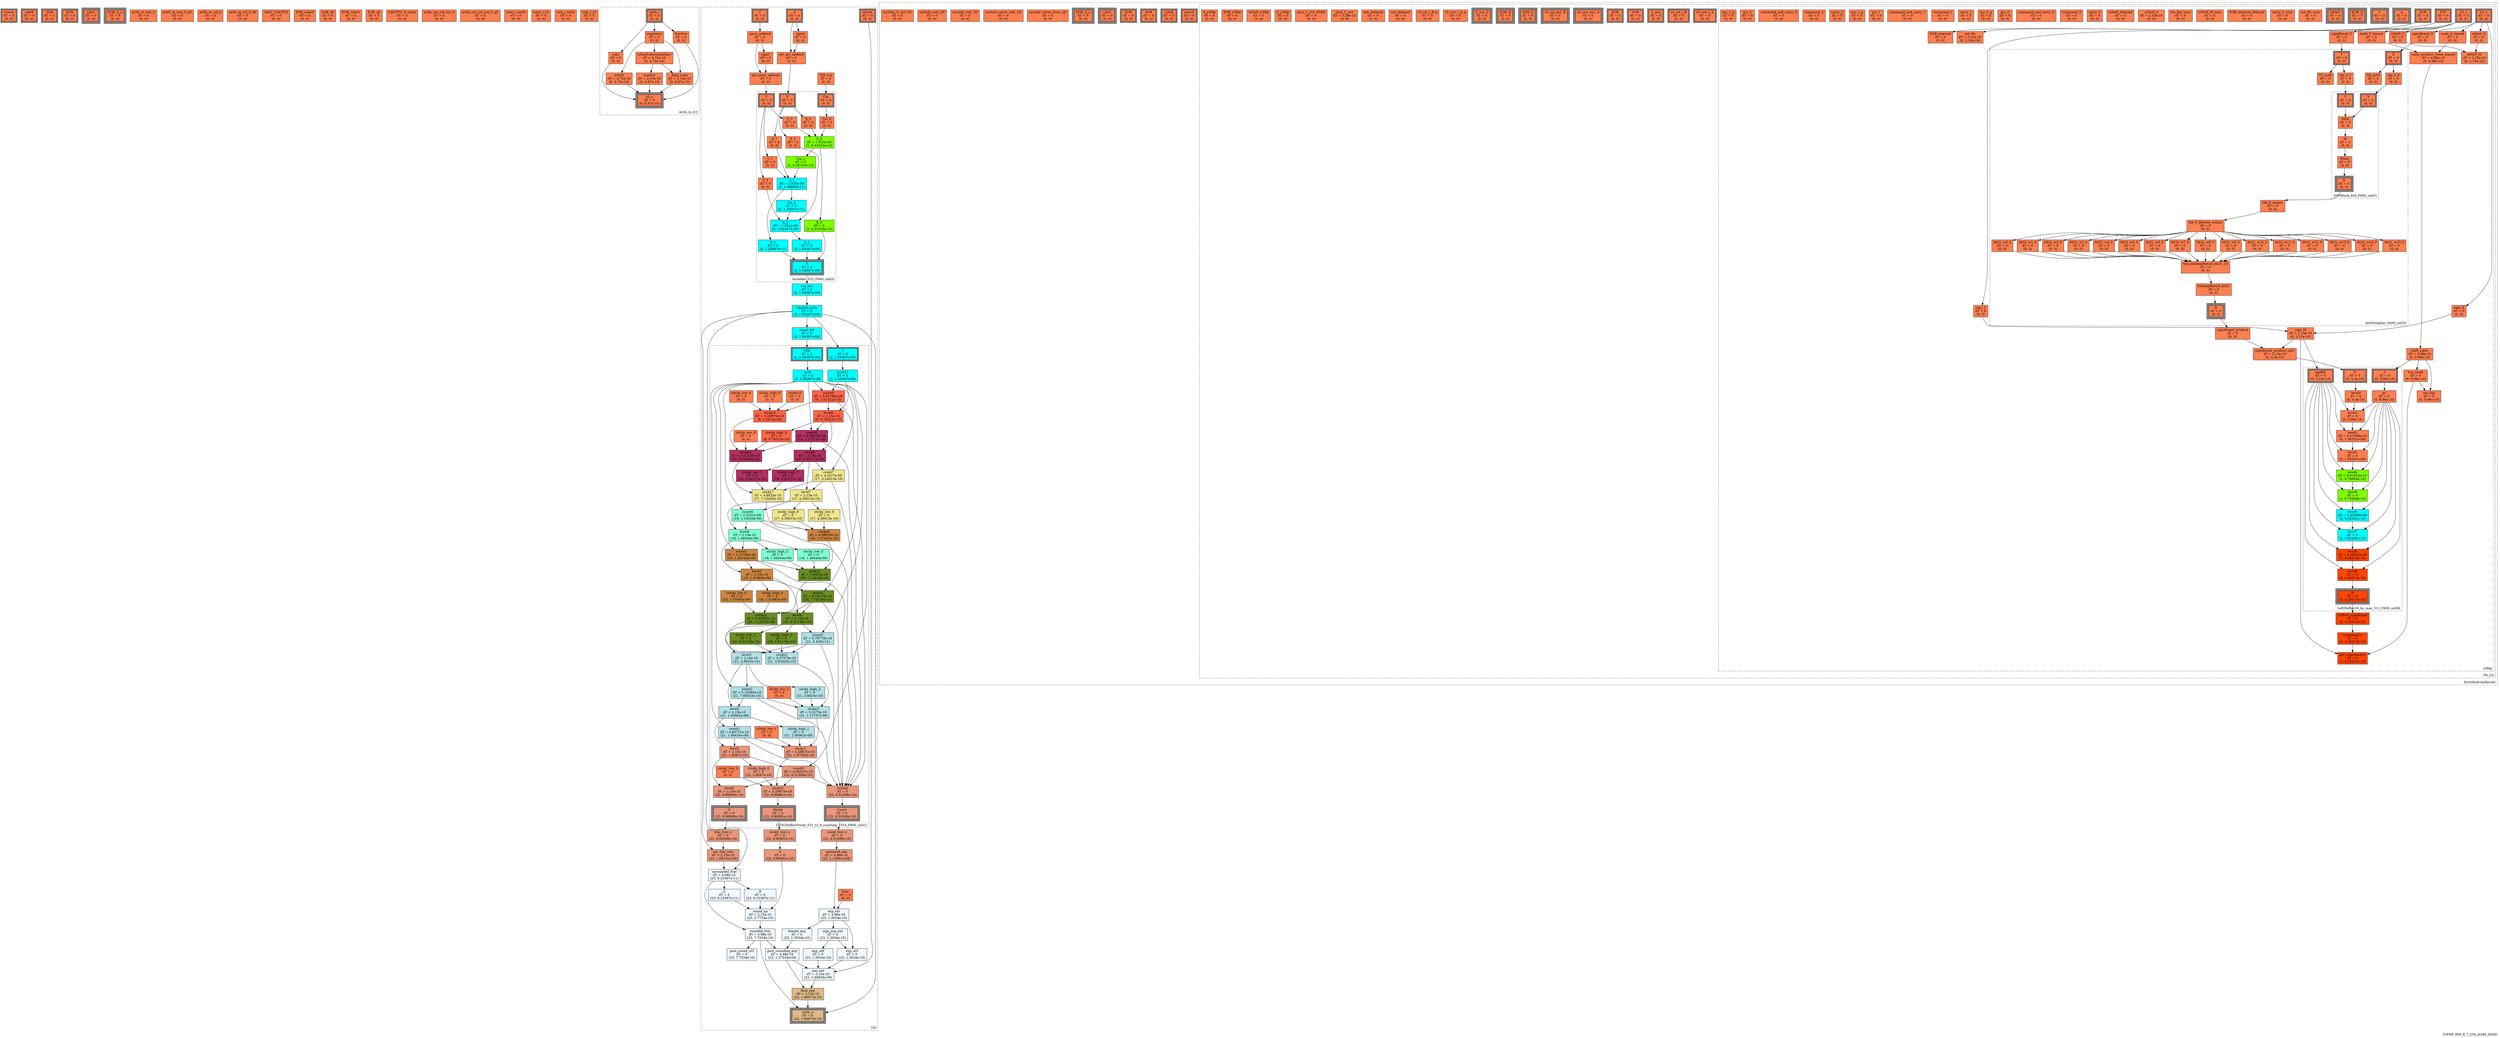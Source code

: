 digraph S3FDP_600_8_7_254_m266_HSSD
{
	//graph drawing options
	label=S3FDP_600_8_7_254_m266_HSSD;
	labelloc=bottom;
	labeljust=right;
	ratio=auto;
	nodesep=0.25;
	ranksep=0.5;

	//input/output signals of operator S3FDP_600_8_7_254_m266_HSSD
	rowsA__S3FDP_600_8_7_254_m266_HSSD [ label="rowsA\ndT = 0\n(0, 0)", shape=box, color=black, style="bold, filled", fillcolor=coral, peripheries=2 ];
	colsB__S3FDP_600_8_7_254_m266_HSSD [ label="colsB\ndT = 0\n(0, 0)", shape=box, color=black, style="bold, filled", fillcolor=coral, peripheries=2 ];
	SOB__S3FDP_600_8_7_254_m266_HSSD [ label="SOB\ndT = 0\n(0, 0)", shape=box, color=black, style="bold, filled", fillcolor=coral, peripheries=2 ];
	EOB__S3FDP_600_8_7_254_m266_HSSD [ label="EOB\ndT = 0\n(0, 0)", shape=box, color=black, style="bold, filled", fillcolor=coral, peripheries=2 ];
	colsC__S3FDP_600_8_7_254_m266_HSSD [ label="colsC\ndT = 0\n(0, 0)", shape=box, color=black, style="bold, filled", fillcolor=coral, peripheries=3 ];
	EOB_Q_o__S3FDP_600_8_7_254_m266_HSSD [ label="EOB_Q_o\ndT = 0\n(0, 0)", shape=box, color=black, style="bold, filled", fillcolor=coral, peripheries=3 ];
	{rank=same rowsA__S3FDP_600_8_7_254_m266_HSSD, colsB__S3FDP_600_8_7_254_m266_HSSD, SOB__S3FDP_600_8_7_254_m266_HSSD, EOB__S3FDP_600_8_7_254_m266_HSSD};
	{rank=same colsC__S3FDP_600_8_7_254_m266_HSSD, EOB_Q_o__S3FDP_600_8_7_254_m266_HSSD};
	//internal signals of operator S3FDP_600_8_7_254_m266_HSSD
	arith_in_row_0__S3FDP_600_8_7_254_m266_HSSD [ label="arith_in_row_0\ndT = 0\n(0, 0)", shape=box, color=black, style=filled, fillcolor=coral, peripheries=1 ];
	arith_in_row_0_q0__S3FDP_600_8_7_254_m266_HSSD [ label="arith_in_row_0_q0\ndT = 0\n(0, 0)", shape=box, color=black, style=filled, fillcolor=coral, peripheries=1 ];
	arith_in_col_0__S3FDP_600_8_7_254_m266_HSSD [ label="arith_in_col_0\ndT = 0\n(0, 0)", shape=box, color=black, style=filled, fillcolor=coral, peripheries=1 ];
	arith_in_col_0_q0__S3FDP_600_8_7_254_m266_HSSD [ label="arith_in_col_0_q0\ndT = 0\n(0, 0)", shape=box, color=black, style=filled, fillcolor=coral, peripheries=1 ];
	colsC_LAICPT2__S3FDP_600_8_7_254_m266_HSSD [ label="colsC_LAICPT2\ndT = 0\n(0, 0)", shape=box, color=black, style=filled, fillcolor=coral, peripheries=1 ];
	SOB_select__S3FDP_600_8_7_254_m266_HSSD [ label="SOB_select\ndT = 0\n(0, 0)", shape=box, color=black, style=filled, fillcolor=coral, peripheries=1 ];
	SOB_q0__S3FDP_600_8_7_254_m266_HSSD [ label="SOB_q0\ndT = 0\n(0, 0)", shape=box, color=black, style=filled, fillcolor=coral, peripheries=1 ];
	EOB_select__S3FDP_600_8_7_254_m266_HSSD [ label="EOB_select\ndT = 0\n(0, 0)", shape=box, color=black, style=filled, fillcolor=coral, peripheries=1 ];
	EOB_q0__S3FDP_600_8_7_254_m266_HSSD [ label="EOB_q0\ndT = 0\n(0, 0)", shape=box, color=black, style=filled, fillcolor=coral, peripheries=1 ];
	LAICPT2_to_arith__S3FDP_600_8_7_254_m266_HSSD [ label="LAICPT2_to_arith\ndT = 0\n(0, 0)", shape=box, color=black, style=filled, fillcolor=coral, peripheries=1 ];
	arith_out_col_out_0__S3FDP_600_8_7_254_m266_HSSD [ label="arith_out_col_out_0\ndT = 0\n(0, 0)", shape=box, color=black, style=filled, fillcolor=coral, peripheries=1 ];
	arith_out_col_out_0_q0__S3FDP_600_8_7_254_m266_HSSD [ label="arith_out_col_out_0_q0\ndT = 0\n(0, 0)", shape=box, color=black, style=filled, fillcolor=coral, peripheries=1 ];
	rows_i_arith__S3FDP_600_8_7_254_m266_HSSD [ label="rows_i_arith\ndT = 0\n(0, 0)", shape=box, color=black, style=filled, fillcolor=coral, peripheries=1 ];
	rows_i_s3__S3FDP_600_8_7_254_m266_HSSD [ label="rows_i_s3\ndT = 0\n(0, 0)", shape=box, color=black, style=filled, fillcolor=coral, peripheries=1 ];
	cols_j_arith__S3FDP_600_8_7_254_m266_HSSD [ label="cols_j_arith\ndT = 0\n(0, 0)", shape=box, color=black, style=filled, fillcolor=coral, peripheries=1 ];
	cols_j_s3__S3FDP_600_8_7_254_m266_HSSD [ label="cols_j_s3\ndT = 0\n(0, 0)", shape=box, color=black, style=filled, fillcolor=coral, peripheries=1 ];

	//subcomponents of operator S3FDP_600_8_7_254_m266_HSSD

	subgraph cluster_Arith_to_S3
	{
		//graph drawing options
		label=Arith_to_S3;
		labelloc=bottom;
		labeljust=right;
		style="bold, dotted";
		ratio=auto;
		nodesep=0.25;
		ranksep=0.5;

		//input/output signals of operator Arith_to_S3
		arith_i__Arith_to_S3 [ label="arith_i\ndT = 0\n(0, 0)", shape=box, color=black, style="bold, filled", fillcolor=coral, peripheries=2 ];
		S3_o__Arith_to_S3 [ label="S3_o\ndT = 0\n(0, 6.87e-10)", shape=box, color=black, style="bold, filled", fillcolor=coral, peripheries=3 ];
		{rank=same arith_i__Arith_to_S3};
		{rank=same S3_o__Arith_to_S3};
		//internal signals of operator Arith_to_S3
		sign__Arith_to_S3 [ label="sign\ndT = 0\n(0, 0)", shape=box, color=black, style=filled, fillcolor=coral, peripheries=1 ];
		exponent__Arith_to_S3 [ label="exponent\ndT = 0\n(0, 0)", shape=box, color=black, style=filled, fillcolor=coral, peripheries=1 ];
		fraction__Arith_to_S3 [ label="fraction\ndT = 0\n(0, 0)", shape=box, color=black, style=filled, fillcolor=coral, peripheries=1 ];
		isNaN__Arith_to_S3 [ label="isNaN\ndT = 4.72e-10\n(0, 4.72e-10)", shape=box, color=black, style=filled, fillcolor=coral, peripheries=1 ];
		isExpSubnormalZero__Arith_to_S3 [ label="isExpSubnormalZero\ndT = 4.72e-10\n(0, 4.72e-10)", shape=box, color=black, style=filled, fillcolor=coral, peripheries=1 ];
		implicit__Arith_to_S3 [ label="implicit\ndT = 2.15e-10\n(0, 6.87e-10)", shape=box, color=black, style=filled, fillcolor=coral, peripheries=1 ];
		final_scale__Arith_to_S3 [ label="final_scale\ndT = 2.15e-10\n(0, 6.87e-10)", shape=box, color=black, style=filled, fillcolor=coral, peripheries=1 ];

		//subcomponents of operator Arith_to_S3

		//input and internal signal connections of operator Arith_to_S3
		arith_i__Arith_to_S3 -> sign__Arith_to_S3 [ arrowhead=normal, arrowsize=1.0, arrowtail=normal, color=black, dir=forward  ];
		arith_i__Arith_to_S3 -> exponent__Arith_to_S3 [ arrowhead=normal, arrowsize=1.0, arrowtail=normal, color=black, dir=forward  ];
		arith_i__Arith_to_S3 -> fraction__Arith_to_S3 [ arrowhead=normal, arrowsize=1.0, arrowtail=normal, color=black, dir=forward  ];
		sign__Arith_to_S3 -> S3_o__Arith_to_S3 [ arrowhead=normal, arrowsize=1.0, arrowtail=normal, color=black, dir=forward  ];
		exponent__Arith_to_S3 -> isNaN__Arith_to_S3 [ arrowhead=normal, arrowsize=1.0, arrowtail=normal, color=black, dir=forward  ];
		exponent__Arith_to_S3 -> isExpSubnormalZero__Arith_to_S3 [ arrowhead=normal, arrowsize=1.0, arrowtail=normal, color=black, dir=forward  ];
		exponent__Arith_to_S3 -> final_scale__Arith_to_S3 [ arrowhead=normal, arrowsize=1.0, arrowtail=normal, color=black, dir=forward  ];
		fraction__Arith_to_S3 -> S3_o__Arith_to_S3 [ arrowhead=normal, arrowsize=1.0, arrowtail=normal, color=black, dir=forward  ];
		isNaN__Arith_to_S3 -> S3_o__Arith_to_S3 [ arrowhead=normal, arrowsize=1.0, arrowtail=normal, color=black, dir=forward  ];
		isExpSubnormalZero__Arith_to_S3 -> implicit__Arith_to_S3 [ arrowhead=normal, arrowsize=1.0, arrowtail=normal, color=black, dir=forward  ];
		isExpSubnormalZero__Arith_to_S3 -> final_scale__Arith_to_S3 [ arrowhead=normal, arrowsize=1.0, arrowtail=normal, color=black, dir=forward  ];
		implicit__Arith_to_S3 -> S3_o__Arith_to_S3 [ arrowhead=normal, arrowsize=1.0, arrowtail=normal, color=black, dir=forward  ];
		final_scale__Arith_to_S3 -> S3_o__Arith_to_S3 [ arrowhead=normal, arrowsize=1.0, arrowtail=normal, color=black, dir=forward  ];
	}

		//output signal connections of operator Arith_to_S3

	subgraph cluster_l2a
	{
		//graph drawing options
		label=l2a;
		labelloc=bottom;
		labeljust=right;
		style="bold, dotted";
		ratio=auto;
		nodesep=0.25;
		ranksep=0.5;

		//input/output signals of operator l2a
		A__l2a [ label="A\ndT = 0\n(0, 0)", shape=box, color=black, style="bold, filled", fillcolor=coral, peripheries=2 ];
		C__l2a [ label="C\ndT = 0\n(0, 0)", shape=box, color=black, style="bold, filled", fillcolor=coral, peripheries=2 ];
		isNaN__l2a [ label="isNaN\ndT = 0\n(0, 0)", shape=box, color=black, style="bold, filled", fillcolor=coral, peripheries=2 ];
		arith_o__l2a [ label="arith_o\ndT = 0\n(24, 1.86673e-10)", shape=box, color=black, style="bold, filled", fillcolor=burlywood, peripheries=3 ];
		{rank=same A__l2a, C__l2a, isNaN__l2a};
		{rank=same arith_o__l2a};
		//internal signals of operator l2a
		carry_addend__l2a [ label="carry_addend\ndT = 0\n(0, 0)", shape=box, color=black, style=filled, fillcolor=coral, peripheries=1 ];
		signA__l2a [ label="signA\ndT = 0\n(0, 0)", shape=box, color=black, style=filled, fillcolor=coral, peripheries=1 ];
		signC__l2a [ label="signC\ndT = 0\n(0, 0)", shape=box, color=black, style=filled, fillcolor=coral, peripheries=1 ];
		ext_acc_addend__l2a [ label="ext_acc_addend\ndT = 0\n(0, 0)", shape=box, color=black, style=filled, fillcolor=coral, peripheries=1 ];
		ext_carry_addend__l2a [ label="ext_carry_addend\ndT = 0\n(0, 0)", shape=box, color=black, style=filled, fillcolor=coral, peripheries=1 ];
		CIN_rca__l2a [ label="CIN_rca\ndT = 0\n(0, 0)", shape=box, color=black, style=filled, fillcolor=coral, peripheries=1 ];
		rca_out__l2a [ label="rca_out\ndT = 0\n(2, 1.04367e-09)", shape=box, color=black, style=filled, fillcolor=cyan, peripheries=1 ];
		rippled_carry__l2a [ label="rippled_carry\ndT = 0\n(2, 1.04367e-09)", shape=box, color=black, style=filled, fillcolor=cyan, peripheries=1 ];
		count_bit__l2a [ label="count_bit\ndT = 0\n(2, 1.04367e-09)", shape=box, color=black, style=filled, fillcolor=cyan, peripheries=1 ];
		count_lzoc_o__l2a [ label="count_lzoc_o\ndT = 0\n(22, 6.51006e-10)", shape=box, color=black, style=filled, fillcolor=darksalmon, peripheries=1 ];
		frac_lzoc_o__l2a [ label="frac_lzoc_o\ndT = 0\n(22, 8.66006e-10)", shape=box, color=black, style=filled, fillcolor=darksalmon, peripheries=1 ];
		sticky_lzoc_o__l2a [ label="sticky_lzoc_o\ndT = 0\n(22, 9.80881e-10)", shape=box, color=black, style=filled, fillcolor=darksalmon, peripheries=1 ];
		unbiased_exp__l2a [ label="unbiased_exp\ndT = 4.98e-10\n(22, 1.14901e-09)", shape=box, color=black, style=filled, fillcolor=darksalmon, peripheries=1 ];
		bias__l2a [ label="bias\ndT = 0\n(0, 0)", shape=box, color=black, style=filled, fillcolor=coral, peripheries=1 ];
		exp_ext__l2a [ label="exp_ext\ndT = 4.98e-10\n(23, 1.3034e-10)", shape=box, color=black, style=filled, fillcolor=aliceblue, peripheries=1 ];
		sign_exp_ext__l2a [ label="sign_exp_ext\ndT = 0\n(23, 1.3034e-10)", shape=box, color=black, style=filled, fillcolor=aliceblue, peripheries=1 ];
		exp_ovf__l2a [ label="exp_ovf\ndT = 0\n(23, 1.3034e-10)", shape=box, color=black, style=filled, fillcolor=aliceblue, peripheries=1 ];
		exp_udf__l2a [ label="exp_udf\ndT = 0\n(23, 1.3034e-10)", shape=box, color=black, style=filled, fillcolor=aliceblue, peripheries=1 ];
		biased_exp__l2a [ label="biased_exp\ndT = 0\n(23, 1.3034e-10)", shape=box, color=black, style=filled, fillcolor=aliceblue, peripheries=1 ];
		not_frac_lzoc__l2a [ label="not_frac_lzoc\ndT = 2.15e-10\n(22, 1.08101e-09)", shape=box, color=black, style=filled, fillcolor=darksalmon, peripheries=1 ];
		unrounded_frac__l2a [ label="unrounded_frac\ndT = 4.98e-10\n(23, 6.23397e-11)", shape=box, color=black, style=filled, fillcolor=aliceblue, peripheries=1 ];
		G__l2a [ label="G\ndT = 0\n(23, 6.23397e-11)", shape=box, color=black, style=filled, fillcolor=aliceblue, peripheries=1 ];
		R__l2a [ label="R\ndT = 0\n(23, 6.23397e-11)", shape=box, color=black, style=filled, fillcolor=aliceblue, peripheries=1 ];
		S__l2a [ label="S\ndT = 0\n(22, 9.80881e-10)", shape=box, color=black, style=filled, fillcolor=darksalmon, peripheries=1 ];
		round_up__l2a [ label="round_up\ndT = 2.15e-10\n(23, 2.7734e-10)", shape=box, color=black, style=filled, fillcolor=aliceblue, peripheries=1 ];
		rounded_frac__l2a [ label="rounded_frac\ndT = 4.98e-10\n(23, 7.7534e-10)", shape=box, color=black, style=filled, fillcolor=aliceblue, peripheries=1 ];
		post_round_ovf__l2a [ label="post_round_ovf\ndT = 0\n(23, 7.7534e-10)", shape=box, color=black, style=filled, fillcolor=aliceblue, peripheries=1 ];
		post_rounding_exp__l2a [ label="post_rounding_exp\ndT = 4.98e-10\n(23, 1.27334e-09)", shape=box, color=black, style=filled, fillcolor=aliceblue, peripheries=1 ];
		nan_out__l2a [ label="nan_out\ndT = 2.15e-10\n(23, 1.48834e-09)", shape=box, color=black, style=filled, fillcolor=aliceblue, peripheries=1 ];
		final_exp__l2a [ label="final_exp\ndT = 2.15e-10\n(24, 1.86673e-10)", shape=box, color=black, style=filled, fillcolor=burlywood, peripheries=1 ];

		//subcomponents of operator l2a

		subgraph cluster_IntAdder_532_F600_uid20
		{
			//graph drawing options
			label=IntAdder_532_F600_uid20;
			labelloc=bottom;
			labeljust=right;
			style="bold, dotted";
			ratio=auto;
			nodesep=0.25;
			ranksep=0.5;

			//input/output signals of operator IntAdder_532_F600_uid20
			X__IntAdder_532_F600_uid20 [ label="X\ndT = 0\n(0, 0)", shape=box, color=black, style="bold, filled", fillcolor=coral, peripheries=2 ];
			Y__IntAdder_532_F600_uid20 [ label="Y\ndT = 0\n(0, 0)", shape=box, color=black, style="bold, filled", fillcolor=coral, peripheries=2 ];
			Cin__IntAdder_532_F600_uid20 [ label="Cin\ndT = 0\n(0, 0)", shape=box, color=black, style="bold, filled", fillcolor=coral, peripheries=2 ];
			R__IntAdder_532_F600_uid20 [ label="R\ndT = 0\n(2, 1.04367e-09)", shape=box, color=black, style="bold, filled", fillcolor=cyan, peripheries=3 ];
			{rank=same X__IntAdder_532_F600_uid20, Y__IntAdder_532_F600_uid20, Cin__IntAdder_532_F600_uid20};
			{rank=same R__IntAdder_532_F600_uid20};
			//internal signals of operator IntAdder_532_F600_uid20
			Cin_0__IntAdder_532_F600_uid20 [ label="Cin_0\ndT = 0\n(0, 0)", shape=box, color=black, style=filled, fillcolor=coral, peripheries=1 ];
			X_0__IntAdder_532_F600_uid20 [ label="X_0\ndT = 0\n(0, 0)", shape=box, color=black, style=filled, fillcolor=coral, peripheries=1 ];
			Y_0__IntAdder_532_F600_uid20 [ label="Y_0\ndT = 0\n(0, 0)", shape=box, color=black, style=filled, fillcolor=coral, peripheries=1 ];
			S_0__IntAdder_532_F600_uid20 [ label="S_0\ndT = 1.523e-09\n(1, 6.33333e-12)", shape=box, color=black, style=filled, fillcolor=chartreuse, peripheries=1 ];
			R_0__IntAdder_532_F600_uid20 [ label="R_0\ndT = 0\n(1, 6.33333e-12)", shape=box, color=black, style=filled, fillcolor=chartreuse, peripheries=1 ];
			Cin_1__IntAdder_532_F600_uid20 [ label="Cin_1\ndT = 0\n(1, 6.33333e-12)", shape=box, color=black, style=filled, fillcolor=chartreuse, peripheries=1 ];
			X_1__IntAdder_532_F600_uid20 [ label="X_1\ndT = 0\n(0, 0)", shape=box, color=black, style=filled, fillcolor=coral, peripheries=1 ];
			Y_1__IntAdder_532_F600_uid20 [ label="Y_1\ndT = 0\n(0, 0)", shape=box, color=black, style=filled, fillcolor=coral, peripheries=1 ];
			S_1__IntAdder_532_F600_uid20 [ label="S_1\ndT = 1.523e-09\n(2, 1.26667e-11)", shape=box, color=black, style=filled, fillcolor=cyan, peripheries=1 ];
			R_1__IntAdder_532_F600_uid20 [ label="R_1\ndT = 0\n(2, 1.26667e-11)", shape=box, color=black, style=filled, fillcolor=cyan, peripheries=1 ];
			Cin_2__IntAdder_532_F600_uid20 [ label="Cin_2\ndT = 0\n(2, 1.26667e-11)", shape=box, color=black, style=filled, fillcolor=cyan, peripheries=1 ];
			X_2__IntAdder_532_F600_uid20 [ label="X_2\ndT = 0\n(0, 0)", shape=box, color=black, style=filled, fillcolor=coral, peripheries=1 ];
			Y_2__IntAdder_532_F600_uid20 [ label="Y_2\ndT = 0\n(0, 0)", shape=box, color=black, style=filled, fillcolor=coral, peripheries=1 ];
			S_2__IntAdder_532_F600_uid20 [ label="S_2\ndT = 1.031e-09\n(2, 1.04367e-09)", shape=box, color=black, style=filled, fillcolor=cyan, peripheries=1 ];
			R_2__IntAdder_532_F600_uid20 [ label="R_2\ndT = 0\n(2, 1.04367e-09)", shape=box, color=black, style=filled, fillcolor=cyan, peripheries=1 ];

			//subcomponents of operator IntAdder_532_F600_uid20

			//input and internal signal connections of operator IntAdder_532_F600_uid20
			X__IntAdder_532_F600_uid20 -> X_0__IntAdder_532_F600_uid20 [ arrowhead=normal, arrowsize=1.0, arrowtail=normal, color=black, dir=forward  ];
			X__IntAdder_532_F600_uid20 -> X_1__IntAdder_532_F600_uid20 [ arrowhead=normal, arrowsize=1.0, arrowtail=normal, color=black, dir=forward  ];
			X__IntAdder_532_F600_uid20 -> X_2__IntAdder_532_F600_uid20 [ arrowhead=normal, arrowsize=1.0, arrowtail=normal, color=black, dir=forward  ];
			Y__IntAdder_532_F600_uid20 -> Y_0__IntAdder_532_F600_uid20 [ arrowhead=normal, arrowsize=1.0, arrowtail=normal, color=black, dir=forward  ];
			Y__IntAdder_532_F600_uid20 -> Y_1__IntAdder_532_F600_uid20 [ arrowhead=normal, arrowsize=1.0, arrowtail=normal, color=black, dir=forward  ];
			Y__IntAdder_532_F600_uid20 -> Y_2__IntAdder_532_F600_uid20 [ arrowhead=normal, arrowsize=1.0, arrowtail=normal, color=black, dir=forward  ];
			Cin__IntAdder_532_F600_uid20 -> Cin_0__IntAdder_532_F600_uid20 [ arrowhead=normal, arrowsize=1.0, arrowtail=normal, color=black, dir=forward  ];
			Cin_0__IntAdder_532_F600_uid20 -> S_0__IntAdder_532_F600_uid20 [ arrowhead=normal, arrowsize=1.0, arrowtail=normal, color=black, dir=forward  ];
			X_0__IntAdder_532_F600_uid20 -> S_0__IntAdder_532_F600_uid20 [ arrowhead=normal, arrowsize=1.0, arrowtail=normal, color=black, dir=forward  ];
			Y_0__IntAdder_532_F600_uid20 -> S_0__IntAdder_532_F600_uid20 [ arrowhead=normal, arrowsize=1.0, arrowtail=normal, color=black, dir=forward  ];
			S_0__IntAdder_532_F600_uid20 -> R_0__IntAdder_532_F600_uid20 [ arrowhead=normal, arrowsize=1.0, arrowtail=normal, color=black, dir=forward  ];
			S_0__IntAdder_532_F600_uid20 -> Cin_1__IntAdder_532_F600_uid20 [ arrowhead=normal, arrowsize=1.0, arrowtail=normal, color=black, dir=forward  ];
			R_0__IntAdder_532_F600_uid20 -> R__IntAdder_532_F600_uid20 [ arrowhead=normal, arrowsize=1.0, arrowtail=normal, color=black, dir=forward  ];
			Cin_1__IntAdder_532_F600_uid20 -> S_1__IntAdder_532_F600_uid20 [ arrowhead=normal, arrowsize=1.0, arrowtail=normal, color=black, dir=forward  ];
			X_1__IntAdder_532_F600_uid20 -> S_1__IntAdder_532_F600_uid20 [ arrowhead=normal, arrowsize=1.0, arrowtail=normal, color=black, dir=forward  ];
			Y_1__IntAdder_532_F600_uid20 -> S_1__IntAdder_532_F600_uid20 [ arrowhead=normal, arrowsize=1.0, arrowtail=normal, color=black, dir=forward  ];
			S_1__IntAdder_532_F600_uid20 -> R_1__IntAdder_532_F600_uid20 [ arrowhead=normal, arrowsize=1.0, arrowtail=normal, color=black, dir=forward  ];
			S_1__IntAdder_532_F600_uid20 -> Cin_2__IntAdder_532_F600_uid20 [ arrowhead=normal, arrowsize=1.0, arrowtail=normal, color=black, dir=forward  ];
			R_1__IntAdder_532_F600_uid20 -> R__IntAdder_532_F600_uid20 [ arrowhead=normal, arrowsize=1.0, arrowtail=normal, color=black, dir=forward  ];
			Cin_2__IntAdder_532_F600_uid20 -> S_2__IntAdder_532_F600_uid20 [ arrowhead=normal, arrowsize=1.0, arrowtail=normal, color=black, dir=forward  ];
			X_2__IntAdder_532_F600_uid20 -> S_2__IntAdder_532_F600_uid20 [ arrowhead=normal, arrowsize=1.0, arrowtail=normal, color=black, dir=forward  ];
			Y_2__IntAdder_532_F600_uid20 -> S_2__IntAdder_532_F600_uid20 [ arrowhead=normal, arrowsize=1.0, arrowtail=normal, color=black, dir=forward  ];
			S_2__IntAdder_532_F600_uid20 -> R_2__IntAdder_532_F600_uid20 [ arrowhead=normal, arrowsize=1.0, arrowtail=normal, color=black, dir=forward  ];
			R_2__IntAdder_532_F600_uid20 -> R__IntAdder_532_F600_uid20 [ arrowhead=normal, arrowsize=1.0, arrowtail=normal, color=black, dir=forward  ];
		}

			//output signal connections of operator IntAdder_532_F600_uid20
			R__IntAdder_532_F600_uid20 -> rca_out__l2a [ arrowhead=normal, arrowsize=1.0, arrowtail=normal, color=black, dir=forward  ];

		subgraph cluster_LZOCShifterSticky_531_to_9_counting_1024_F600_uid22
		{
			//graph drawing options
			label=LZOCShifterSticky_531_to_9_counting_1024_F600_uid22;
			labelloc=bottom;
			labeljust=right;
			style="bold, dotted";
			ratio=auto;
			nodesep=0.25;
			ranksep=0.5;

			//input/output signals of operator LZOCShifterSticky_531_to_9_counting_1024_F600_uid22
			I__LZOCShifterSticky_531_to_9_counting_1024_F600_uid22 [ label="I\ndT = 0\n(2, 1.04367e-09)", shape=box, color=black, style="bold, filled", fillcolor=cyan, peripheries=2 ];
			OZb__LZOCShifterSticky_531_to_9_counting_1024_F600_uid22 [ label="OZb\ndT = 0\n(2, 1.04367e-09)", shape=box, color=black, style="bold, filled", fillcolor=cyan, peripheries=2 ];
			Count__LZOCShifterSticky_531_to_9_counting_1024_F600_uid22 [ label="Count\ndT = 0\n(22, 6.51006e-10)", shape=box, color=black, style="bold, filled", fillcolor=darksalmon, peripheries=3 ];
			O__LZOCShifterSticky_531_to_9_counting_1024_F600_uid22 [ label="O\ndT = 0\n(22, 8.66006e-10)", shape=box, color=black, style="bold, filled", fillcolor=darksalmon, peripheries=3 ];
			Sticky__LZOCShifterSticky_531_to_9_counting_1024_F600_uid22 [ label="Sticky\ndT = 0\n(22, 9.80881e-10)", shape=box, color=black, style="bold, filled", fillcolor=darksalmon, peripheries=3 ];
			{rank=same I__LZOCShifterSticky_531_to_9_counting_1024_F600_uid22, OZb__LZOCShifterSticky_531_to_9_counting_1024_F600_uid22};
			{rank=same Count__LZOCShifterSticky_531_to_9_counting_1024_F600_uid22, O__LZOCShifterSticky_531_to_9_counting_1024_F600_uid22, Sticky__LZOCShifterSticky_531_to_9_counting_1024_F600_uid22};
			//internal signals of operator LZOCShifterSticky_531_to_9_counting_1024_F600_uid22
			level10__LZOCShifterSticky_531_to_9_counting_1024_F600_uid22 [ label="level10\ndT = 0\n(2, 1.04367e-09)", shape=box, color=black, style=filled, fillcolor=cyan, peripheries=1 ];
			sozb__LZOCShifterSticky_531_to_9_counting_1024_F600_uid22 [ label="sozb\ndT = 0\n(2, 1.04367e-09)", shape=box, color=black, style=filled, fillcolor=cyan, peripheries=1 ];
			sticky10__LZOCShifterSticky_531_to_9_counting_1024_F600_uid22 [ label="sticky10\ndT = 0\n(0, 0)", shape=box, color=black, style=filled, fillcolor=coral, peripheries=1 ];
			count9__LZOCShifterSticky_531_to_9_counting_1024_F600_uid22 [ label="count9\ndT = 8.81786e-09\n(8, 7.61522e-10)", shape=box, color=black, style=filled, fillcolor=tomato, peripheries=1 ];
			level9__LZOCShifterSticky_531_to_9_counting_1024_F600_uid22 [ label="level9\ndT = 2.15e-10\n(8, 9.76522e-10)", shape=box, color=black, style=filled, fillcolor=tomato, peripheries=1 ];
			sticky_high_9__LZOCShifterSticky_531_to_9_counting_1024_F600_uid22 [ label="sticky_high_9\ndT = 0\n(0, 0)", shape=box, color=black, style=filled, fillcolor=coral, peripheries=1 ];
			sticky_low_9__LZOCShifterSticky_531_to_9_counting_1024_F600_uid22 [ label="sticky_low_9\ndT = 0\n(0, 0)", shape=box, color=black, style=filled, fillcolor=coral, peripheries=1 ];
			sticky9__LZOCShifterSticky_531_to_9_counting_1024_F600_uid22 [ label="sticky9\ndT = 3.29875e-10\n(8, 1.0914e-09)", shape=box, color=black, style=filled, fillcolor=tomato, peripheries=1 ];
			count8__LZOCShifterSticky_531_to_9_counting_1024_F600_uid22 [ label="count8\ndT = 8.35079e-09\n(14, 2.27311e-10)", shape=box, color=black, style=filled, fillcolor=maroon, peripheries=1 ];
			level8__LZOCShifterSticky_531_to_9_counting_1024_F600_uid22 [ label="level8\ndT = 2.15e-10\n(14, 4.42311e-10)", shape=box, color=black, style=filled, fillcolor=maroon, peripheries=1 ];
			sticky_high_8__LZOCShifterSticky_531_to_9_counting_1024_F600_uid22 [ label="sticky_high_8\ndT = 0\n(8, 9.76522e-10)", shape=box, color=black, style=filled, fillcolor=tomato, peripheries=1 ];
			sticky_low_8__LZOCShifterSticky_531_to_9_counting_1024_F600_uid22 [ label="sticky_low_8\ndT = 0\n(0, 0)", shape=box, color=black, style=filled, fillcolor=coral, peripheries=1 ];
			sticky8__LZOCShifterSticky_531_to_9_counting_1024_F600_uid22 [ label="sticky8\ndT = 3.41125e-10\n(14, 5.68436e-10)", shape=box, color=black, style=filled, fillcolor=maroon, peripheries=1 ];
			count7__LZOCShifterSticky_531_to_9_counting_1024_F600_uid22 [ label="count7\ndT = 4.3317e-09\n(17, 2.24013e-10)", shape=box, color=black, style=filled, fillcolor=khaki, peripheries=1 ];
			level7__LZOCShifterSticky_531_to_9_counting_1024_F600_uid22 [ label="level7\ndT = 2.15e-10\n(17, 4.39013e-10)", shape=box, color=black, style=filled, fillcolor=khaki, peripheries=1 ];
			sticky_high_7__LZOCShifterSticky_531_to_9_counting_1024_F600_uid22 [ label="sticky_high_7\ndT = 0\n(14, 4.42311e-10)", shape=box, color=black, style=filled, fillcolor=maroon, peripheries=1 ];
			sticky_low_7__LZOCShifterSticky_531_to_9_counting_1024_F600_uid22 [ label="sticky_low_7\ndT = 0\n(14, 4.42311e-10)", shape=box, color=black, style=filled, fillcolor=maroon, peripheries=1 ];
			sticky7__LZOCShifterSticky_531_to_9_counting_1024_F600_uid22 [ label="sticky7\ndT = 4.8925e-10\n(17, 7.13263e-10)", shape=box, color=black, style=filled, fillcolor=khaki, peripheries=1 ];
			count6__LZOCShifterSticky_531_to_9_counting_1024_F600_uid22 [ label="count6\ndT = 2.3231e-09\n(18, 1.24544e-09)", shape=box, color=black, style=filled, fillcolor=aquamarine, peripheries=1 ];
			level6__LZOCShifterSticky_531_to_9_counting_1024_F600_uid22 [ label="level6\ndT = 2.15e-10\n(18, 1.46044e-09)", shape=box, color=black, style=filled, fillcolor=aquamarine, peripheries=1 ];
			sticky_high_6__LZOCShifterSticky_531_to_9_counting_1024_F600_uid22 [ label="sticky_high_6\ndT = 0\n(17, 4.39013e-10)", shape=box, color=black, style=filled, fillcolor=khaki, peripheries=1 ];
			sticky_low_6__LZOCShifterSticky_531_to_9_counting_1024_F600_uid22 [ label="sticky_low_6\ndT = 0\n(17, 4.39013e-10)", shape=box, color=black, style=filled, fillcolor=khaki, peripheries=1 ];
			sticky6__LZOCShifterSticky_531_to_9_counting_1024_F600_uid22 [ label="sticky6\ndT = 4.08625e-10\n(19, 1.37401e-10)", shape=box, color=black, style=filled, fillcolor=peru, peripheries=1 ];
			count5__LZOCShifterSticky_531_to_9_counting_1024_F600_uid22 [ label="count5\ndT = 1.31786e-09\n(19, 1.26163e-09)", shape=box, color=black, style=filled, fillcolor=peru, peripheries=1 ];
			level5__LZOCShifterSticky_531_to_9_counting_1024_F600_uid22 [ label="level5\ndT = 2.15e-10\n(19, 1.47663e-09)", shape=box, color=black, style=filled, fillcolor=peru, peripheries=1 ];
			sticky_high_5__LZOCShifterSticky_531_to_9_counting_1024_F600_uid22 [ label="sticky_high_5\ndT = 0\n(18, 1.46044e-09)", shape=box, color=black, style=filled, fillcolor=aquamarine, peripheries=1 ];
			sticky_low_5__LZOCShifterSticky_531_to_9_counting_1024_F600_uid22 [ label="sticky_low_5\ndT = 0\n(18, 1.46044e-09)", shape=box, color=black, style=filled, fillcolor=aquamarine, peripheries=1 ];
			sticky5__LZOCShifterSticky_531_to_9_counting_1024_F600_uid22 [ label="sticky5\ndT = 3.6925e-10\n(20, 1.14215e-10)", shape=box, color=black, style=filled, fillcolor=olivedrab, peripheries=1 ];
			count4__LZOCShifterSticky_531_to_9_counting_1024_F600_uid22 [ label="count4\ndT = 8.16173e-10\n(20, 7.76138e-10)", shape=box, color=black, style=filled, fillcolor=olivedrab, peripheries=1 ];
			level4__LZOCShifterSticky_531_to_9_counting_1024_F600_uid22 [ label="level4\ndT = 2.15e-10\n(20, 9.91138e-10)", shape=box, color=black, style=filled, fillcolor=olivedrab, peripheries=1 ];
			sticky_high_4__LZOCShifterSticky_531_to_9_counting_1024_F600_uid22 [ label="sticky_high_4\ndT = 0\n(19, 1.47663e-09)", shape=box, color=black, style=filled, fillcolor=peru, peripheries=1 ];
			sticky_low_4__LZOCShifterSticky_531_to_9_counting_1024_F600_uid22 [ label="sticky_low_4\ndT = 0\n(19, 1.47663e-09)", shape=box, color=black, style=filled, fillcolor=peru, peripheries=1 ];
			sticky4__LZOCShifterSticky_531_to_9_counting_1024_F600_uid22 [ label="sticky4\ndT = 3.48625e-10\n(20, 1.12476e-09)", shape=box, color=black, style=filled, fillcolor=olivedrab, peripheries=1 ];
			count3__LZOCShifterSticky_531_to_9_counting_1024_F600_uid22 [ label="count3\ndT = 5.79779e-10\n(21, 5.425e-11)", shape=box, color=black, style=filled, fillcolor=powderblue, peripheries=1 ];
			level3__LZOCShifterSticky_531_to_9_counting_1024_F600_uid22 [ label="level3\ndT = 2.15e-10\n(21, 2.6925e-10)", shape=box, color=black, style=filled, fillcolor=powderblue, peripheries=1 ];
			sticky_high_3__LZOCShifterSticky_531_to_9_counting_1024_F600_uid22 [ label="sticky_high_3\ndT = 0\n(20, 9.91138e-10)", shape=box, color=black, style=filled, fillcolor=olivedrab, peripheries=1 ];
			sticky_low_3__LZOCShifterSticky_531_to_9_counting_1024_F600_uid22 [ label="sticky_low_3\ndT = 0\n(20, 9.91138e-10)", shape=box, color=black, style=filled, fillcolor=olivedrab, peripheries=1 ];
			sticky3__LZOCShifterSticky_531_to_9_counting_1024_F600_uid22 [ label="sticky3\ndT = 3.37375e-10\n(21, 3.91625e-10)", shape=box, color=black, style=filled, fillcolor=powderblue, peripheries=1 ];
			count2__LZOCShifterSticky_531_to_9_counting_1024_F600_uid22 [ label="count2\ndT = 5.16365e-10\n(21, 7.85615e-10)", shape=box, color=black, style=filled, fillcolor=powderblue, peripheries=1 ];
			level2__LZOCShifterSticky_531_to_9_counting_1024_F600_uid22 [ label="level2\ndT = 2.15e-10\n(21, 1.00062e-09)", shape=box, color=black, style=filled, fillcolor=powderblue, peripheries=1 ];
			sticky_high_2__LZOCShifterSticky_531_to_9_counting_1024_F600_uid22 [ label="sticky_high_2\ndT = 0\n(21, 2.6925e-10)", shape=box, color=black, style=filled, fillcolor=powderblue, peripheries=1 ];
			sticky_low_2__LZOCShifterSticky_531_to_9_counting_1024_F600_uid22 [ label="sticky_low_2\ndT = 0\n(0, 0)", shape=box, color=black, style=filled, fillcolor=coral, peripheries=1 ];
			sticky2__LZOCShifterSticky_531_to_9_counting_1024_F600_uid22 [ label="sticky2\ndT = 3.3175e-10\n(21, 1.11737e-09)", shape=box, color=black, style=filled, fillcolor=powderblue, peripheries=1 ];
			count1__LZOCShifterSticky_531_to_9_counting_1024_F600_uid22 [ label="count1\ndT = 4.83721e-10\n(21, 1.48434e-09)", shape=box, color=black, style=filled, fillcolor=powderblue, peripheries=1 ];
			level1__LZOCShifterSticky_531_to_9_counting_1024_F600_uid22 [ label="level1\ndT = 2.15e-10\n(22, 1.8267e-10)", shape=box, color=black, style=filled, fillcolor=darksalmon, peripheries=1 ];
			sticky_high_1__LZOCShifterSticky_531_to_9_counting_1024_F600_uid22 [ label="sticky_high_1\ndT = 0\n(21, 1.00062e-09)", shape=box, color=black, style=filled, fillcolor=powderblue, peripheries=1 ];
			sticky_low_1__LZOCShifterSticky_531_to_9_counting_1024_F600_uid22 [ label="sticky_low_1\ndT = 0\n(0, 0)", shape=box, color=black, style=filled, fillcolor=coral, peripheries=1 ];
			sticky1__LZOCShifterSticky_531_to_9_counting_1024_F600_uid22 [ label="sticky1\ndT = 3.29875e-10\n(22, 2.97545e-10)", shape=box, color=black, style=filled, fillcolor=darksalmon, peripheries=1 ];
			count0__LZOCShifterSticky_531_to_9_counting_1024_F600_uid22 [ label="count0\ndT = 4.68337e-10\n(22, 6.51006e-10)", shape=box, color=black, style=filled, fillcolor=darksalmon, peripheries=1 ];
			level0__LZOCShifterSticky_531_to_9_counting_1024_F600_uid22 [ label="level0\ndT = 2.15e-10\n(22, 8.66006e-10)", shape=box, color=black, style=filled, fillcolor=darksalmon, peripheries=1 ];
			sticky_high_0__LZOCShifterSticky_531_to_9_counting_1024_F600_uid22 [ label="sticky_high_0\ndT = 0\n(22, 1.8267e-10)", shape=box, color=black, style=filled, fillcolor=darksalmon, peripheries=1 ];
			sticky_low_0__LZOCShifterSticky_531_to_9_counting_1024_F600_uid22 [ label="sticky_low_0\ndT = 0\n(0, 0)", shape=box, color=black, style=filled, fillcolor=coral, peripheries=1 ];
			sticky0__LZOCShifterSticky_531_to_9_counting_1024_F600_uid22 [ label="sticky0\ndT = 3.29875e-10\n(22, 9.80881e-10)", shape=box, color=black, style=filled, fillcolor=darksalmon, peripheries=1 ];
			sCount__LZOCShifterSticky_531_to_9_counting_1024_F600_uid22 [ label="sCount\ndT = 0\n(22, 6.51006e-10)", shape=box, color=black, style=filled, fillcolor=darksalmon, peripheries=1 ];

			//subcomponents of operator LZOCShifterSticky_531_to_9_counting_1024_F600_uid22

			//input and internal signal connections of operator LZOCShifterSticky_531_to_9_counting_1024_F600_uid22
			I__LZOCShifterSticky_531_to_9_counting_1024_F600_uid22 -> level10__LZOCShifterSticky_531_to_9_counting_1024_F600_uid22 [ arrowhead=normal, arrowsize=1.0, arrowtail=normal, color=black, dir=forward  ];
			OZb__LZOCShifterSticky_531_to_9_counting_1024_F600_uid22 -> sozb__LZOCShifterSticky_531_to_9_counting_1024_F600_uid22 [ arrowhead=normal, arrowsize=1.0, arrowtail=normal, color=black, dir=forward  ];
			level10__LZOCShifterSticky_531_to_9_counting_1024_F600_uid22 -> count9__LZOCShifterSticky_531_to_9_counting_1024_F600_uid22 [ arrowhead=normal, arrowsize=1.0, arrowtail=normal, color=black, dir=forward  ];
			level10__LZOCShifterSticky_531_to_9_counting_1024_F600_uid22 -> level9__LZOCShifterSticky_531_to_9_counting_1024_F600_uid22 [ arrowhead=normal, arrowsize=1.0, arrowtail=normal, color=black, dir=forward  ];
			sozb__LZOCShifterSticky_531_to_9_counting_1024_F600_uid22 -> count9__LZOCShifterSticky_531_to_9_counting_1024_F600_uid22 [ arrowhead=normal, arrowsize=1.0, arrowtail=normal, color=black, dir=forward  ];
			sozb__LZOCShifterSticky_531_to_9_counting_1024_F600_uid22 -> count8__LZOCShifterSticky_531_to_9_counting_1024_F600_uid22 [ arrowhead=normal, arrowsize=1.0, arrowtail=normal, color=black, dir=forward  ];
			sozb__LZOCShifterSticky_531_to_9_counting_1024_F600_uid22 -> count7__LZOCShifterSticky_531_to_9_counting_1024_F600_uid22 [ arrowhead=normal, arrowsize=1.0, arrowtail=normal, color=black, dir=forward  ];
			sozb__LZOCShifterSticky_531_to_9_counting_1024_F600_uid22 -> count6__LZOCShifterSticky_531_to_9_counting_1024_F600_uid22 [ arrowhead=normal, arrowsize=1.0, arrowtail=normal, color=black, dir=forward  ];
			sozb__LZOCShifterSticky_531_to_9_counting_1024_F600_uid22 -> count5__LZOCShifterSticky_531_to_9_counting_1024_F600_uid22 [ arrowhead=normal, arrowsize=1.0, arrowtail=normal, color=black, dir=forward  ];
			sozb__LZOCShifterSticky_531_to_9_counting_1024_F600_uid22 -> count4__LZOCShifterSticky_531_to_9_counting_1024_F600_uid22 [ arrowhead=normal, arrowsize=1.0, arrowtail=normal, color=black, dir=forward  ];
			sozb__LZOCShifterSticky_531_to_9_counting_1024_F600_uid22 -> count3__LZOCShifterSticky_531_to_9_counting_1024_F600_uid22 [ arrowhead=normal, arrowsize=1.0, arrowtail=normal, color=black, dir=forward  ];
			sozb__LZOCShifterSticky_531_to_9_counting_1024_F600_uid22 -> count2__LZOCShifterSticky_531_to_9_counting_1024_F600_uid22 [ arrowhead=normal, arrowsize=1.0, arrowtail=normal, color=black, dir=forward  ];
			sozb__LZOCShifterSticky_531_to_9_counting_1024_F600_uid22 -> count1__LZOCShifterSticky_531_to_9_counting_1024_F600_uid22 [ arrowhead=normal, arrowsize=1.0, arrowtail=normal, color=black, dir=forward  ];
			sozb__LZOCShifterSticky_531_to_9_counting_1024_F600_uid22 -> count0__LZOCShifterSticky_531_to_9_counting_1024_F600_uid22 [ arrowhead=normal, arrowsize=1.0, arrowtail=normal, color=black, dir=forward  ];
			sticky10__LZOCShifterSticky_531_to_9_counting_1024_F600_uid22 -> sticky9__LZOCShifterSticky_531_to_9_counting_1024_F600_uid22 [ arrowhead=normal, arrowsize=1.0, arrowtail=normal, color=black, dir=forward  ];
			count9__LZOCShifterSticky_531_to_9_counting_1024_F600_uid22 -> level9__LZOCShifterSticky_531_to_9_counting_1024_F600_uid22 [ arrowhead=normal, arrowsize=1.0, arrowtail=normal, color=black, dir=forward  ];
			count9__LZOCShifterSticky_531_to_9_counting_1024_F600_uid22 -> sticky9__LZOCShifterSticky_531_to_9_counting_1024_F600_uid22 [ arrowhead=normal, arrowsize=1.0, arrowtail=normal, color=black, dir=forward  ];
			count9__LZOCShifterSticky_531_to_9_counting_1024_F600_uid22 -> sCount__LZOCShifterSticky_531_to_9_counting_1024_F600_uid22 [ arrowhead=normal, arrowsize=1.0, arrowtail=normal, color=black, dir=forward  ];
			level9__LZOCShifterSticky_531_to_9_counting_1024_F600_uid22 -> count8__LZOCShifterSticky_531_to_9_counting_1024_F600_uid22 [ arrowhead=normal, arrowsize=1.0, arrowtail=normal, color=black, dir=forward  ];
			level9__LZOCShifterSticky_531_to_9_counting_1024_F600_uid22 -> level8__LZOCShifterSticky_531_to_9_counting_1024_F600_uid22 [ arrowhead=normal, arrowsize=1.0, arrowtail=normal, color=black, dir=forward  ];
			level9__LZOCShifterSticky_531_to_9_counting_1024_F600_uid22 -> sticky_high_8__LZOCShifterSticky_531_to_9_counting_1024_F600_uid22 [ arrowhead=normal, arrowsize=1.0, arrowtail=normal, color=black, dir=forward  ];
			sticky_high_9__LZOCShifterSticky_531_to_9_counting_1024_F600_uid22 -> sticky9__LZOCShifterSticky_531_to_9_counting_1024_F600_uid22 [ arrowhead=normal, arrowsize=1.0, arrowtail=normal, color=black, dir=forward  ];
			sticky_low_9__LZOCShifterSticky_531_to_9_counting_1024_F600_uid22 -> sticky9__LZOCShifterSticky_531_to_9_counting_1024_F600_uid22 [ arrowhead=normal, arrowsize=1.0, arrowtail=normal, color=black, dir=forward  ];
			sticky9__LZOCShifterSticky_531_to_9_counting_1024_F600_uid22 -> sticky8__LZOCShifterSticky_531_to_9_counting_1024_F600_uid22 [ arrowhead=normal, arrowsize=1.0, arrowtail=normal, color=black, dir=forward  ];
			count8__LZOCShifterSticky_531_to_9_counting_1024_F600_uid22 -> level8__LZOCShifterSticky_531_to_9_counting_1024_F600_uid22 [ arrowhead=normal, arrowsize=1.0, arrowtail=normal, color=black, dir=forward  ];
			count8__LZOCShifterSticky_531_to_9_counting_1024_F600_uid22 -> sticky8__LZOCShifterSticky_531_to_9_counting_1024_F600_uid22 [ arrowhead=normal, arrowsize=1.0, arrowtail=normal, color=black, dir=forward  ];
			count8__LZOCShifterSticky_531_to_9_counting_1024_F600_uid22 -> sCount__LZOCShifterSticky_531_to_9_counting_1024_F600_uid22 [ arrowhead=normal, arrowsize=1.0, arrowtail=normal, color=black, dir=forward  ];
			level8__LZOCShifterSticky_531_to_9_counting_1024_F600_uid22 -> count7__LZOCShifterSticky_531_to_9_counting_1024_F600_uid22 [ arrowhead=normal, arrowsize=1.0, arrowtail=normal, color=black, dir=forward  ];
			level8__LZOCShifterSticky_531_to_9_counting_1024_F600_uid22 -> level7__LZOCShifterSticky_531_to_9_counting_1024_F600_uid22 [ arrowhead=normal, arrowsize=1.0, arrowtail=normal, color=black, dir=forward  ];
			level8__LZOCShifterSticky_531_to_9_counting_1024_F600_uid22 -> sticky_high_7__LZOCShifterSticky_531_to_9_counting_1024_F600_uid22 [ arrowhead=normal, arrowsize=1.0, arrowtail=normal, color=black, dir=forward  ];
			level8__LZOCShifterSticky_531_to_9_counting_1024_F600_uid22 -> sticky_low_7__LZOCShifterSticky_531_to_9_counting_1024_F600_uid22 [ arrowhead=normal, arrowsize=1.0, arrowtail=normal, color=black, dir=forward  ];
			sticky_high_8__LZOCShifterSticky_531_to_9_counting_1024_F600_uid22 -> sticky8__LZOCShifterSticky_531_to_9_counting_1024_F600_uid22 [ arrowhead=normal, arrowsize=1.0, arrowtail=normal, color=black, dir=forward  ];
			sticky_low_8__LZOCShifterSticky_531_to_9_counting_1024_F600_uid22 -> sticky8__LZOCShifterSticky_531_to_9_counting_1024_F600_uid22 [ arrowhead=normal, arrowsize=1.0, arrowtail=normal, color=black, dir=forward  ];
			sticky8__LZOCShifterSticky_531_to_9_counting_1024_F600_uid22 -> sticky7__LZOCShifterSticky_531_to_9_counting_1024_F600_uid22 [ arrowhead=normal, arrowsize=1.0, arrowtail=normal, color=black, dir=forward  ];
			count7__LZOCShifterSticky_531_to_9_counting_1024_F600_uid22 -> level7__LZOCShifterSticky_531_to_9_counting_1024_F600_uid22 [ arrowhead=normal, arrowsize=1.0, arrowtail=normal, color=black, dir=forward  ];
			count7__LZOCShifterSticky_531_to_9_counting_1024_F600_uid22 -> sticky7__LZOCShifterSticky_531_to_9_counting_1024_F600_uid22 [ arrowhead=normal, arrowsize=1.0, arrowtail=normal, color=black, dir=forward  ];
			count7__LZOCShifterSticky_531_to_9_counting_1024_F600_uid22 -> sCount__LZOCShifterSticky_531_to_9_counting_1024_F600_uid22 [ arrowhead=normal, arrowsize=1.0, arrowtail=normal, color=black, dir=forward  ];
			level7__LZOCShifterSticky_531_to_9_counting_1024_F600_uid22 -> count6__LZOCShifterSticky_531_to_9_counting_1024_F600_uid22 [ arrowhead=normal, arrowsize=1.0, arrowtail=normal, color=black, dir=forward  ];
			level7__LZOCShifterSticky_531_to_9_counting_1024_F600_uid22 -> level6__LZOCShifterSticky_531_to_9_counting_1024_F600_uid22 [ arrowhead=normal, arrowsize=1.0, arrowtail=normal, color=black, dir=forward  ];
			level7__LZOCShifterSticky_531_to_9_counting_1024_F600_uid22 -> sticky_high_6__LZOCShifterSticky_531_to_9_counting_1024_F600_uid22 [ arrowhead=normal, arrowsize=1.0, arrowtail=normal, color=black, dir=forward  ];
			level7__LZOCShifterSticky_531_to_9_counting_1024_F600_uid22 -> sticky_low_6__LZOCShifterSticky_531_to_9_counting_1024_F600_uid22 [ arrowhead=normal, arrowsize=1.0, arrowtail=normal, color=black, dir=forward  ];
			sticky_high_7__LZOCShifterSticky_531_to_9_counting_1024_F600_uid22 -> sticky7__LZOCShifterSticky_531_to_9_counting_1024_F600_uid22 [ arrowhead=normal, arrowsize=1.0, arrowtail=normal, color=black, dir=forward  ];
			sticky_low_7__LZOCShifterSticky_531_to_9_counting_1024_F600_uid22 -> sticky7__LZOCShifterSticky_531_to_9_counting_1024_F600_uid22 [ arrowhead=normal, arrowsize=1.0, arrowtail=normal, color=black, dir=forward  ];
			sticky7__LZOCShifterSticky_531_to_9_counting_1024_F600_uid22 -> sticky6__LZOCShifterSticky_531_to_9_counting_1024_F600_uid22 [ arrowhead=normal, arrowsize=1.0, arrowtail=normal, color=black, dir=forward  ];
			count6__LZOCShifterSticky_531_to_9_counting_1024_F600_uid22 -> level6__LZOCShifterSticky_531_to_9_counting_1024_F600_uid22 [ arrowhead=normal, arrowsize=1.0, arrowtail=normal, color=black, dir=forward  ];
			count6__LZOCShifterSticky_531_to_9_counting_1024_F600_uid22 -> sticky6__LZOCShifterSticky_531_to_9_counting_1024_F600_uid22 [ arrowhead=normal, arrowsize=1.0, arrowtail=normal, color=black, dir=forward  ];
			count6__LZOCShifterSticky_531_to_9_counting_1024_F600_uid22 -> sCount__LZOCShifterSticky_531_to_9_counting_1024_F600_uid22 [ arrowhead=normal, arrowsize=1.0, arrowtail=normal, color=black, dir=forward  ];
			level6__LZOCShifterSticky_531_to_9_counting_1024_F600_uid22 -> count5__LZOCShifterSticky_531_to_9_counting_1024_F600_uid22 [ arrowhead=normal, arrowsize=1.0, arrowtail=normal, color=black, dir=forward  ];
			level6__LZOCShifterSticky_531_to_9_counting_1024_F600_uid22 -> level5__LZOCShifterSticky_531_to_9_counting_1024_F600_uid22 [ arrowhead=normal, arrowsize=1.0, arrowtail=normal, color=black, dir=forward  ];
			level6__LZOCShifterSticky_531_to_9_counting_1024_F600_uid22 -> sticky_high_5__LZOCShifterSticky_531_to_9_counting_1024_F600_uid22 [ arrowhead=normal, arrowsize=1.0, arrowtail=normal, color=black, dir=forward  ];
			level6__LZOCShifterSticky_531_to_9_counting_1024_F600_uid22 -> sticky_low_5__LZOCShifterSticky_531_to_9_counting_1024_F600_uid22 [ arrowhead=normal, arrowsize=1.0, arrowtail=normal, color=black, dir=forward  ];
			sticky_high_6__LZOCShifterSticky_531_to_9_counting_1024_F600_uid22 -> sticky6__LZOCShifterSticky_531_to_9_counting_1024_F600_uid22 [ arrowhead=normal, arrowsize=1.0, arrowtail=normal, color=black, dir=forward  ];
			sticky_low_6__LZOCShifterSticky_531_to_9_counting_1024_F600_uid22 -> sticky6__LZOCShifterSticky_531_to_9_counting_1024_F600_uid22 [ arrowhead=normal, arrowsize=1.0, arrowtail=normal, color=black, dir=forward  ];
			sticky6__LZOCShifterSticky_531_to_9_counting_1024_F600_uid22 -> sticky5__LZOCShifterSticky_531_to_9_counting_1024_F600_uid22 [ arrowhead=normal, arrowsize=1.0, arrowtail=normal, color=black, dir=forward  ];
			count5__LZOCShifterSticky_531_to_9_counting_1024_F600_uid22 -> level5__LZOCShifterSticky_531_to_9_counting_1024_F600_uid22 [ arrowhead=normal, arrowsize=1.0, arrowtail=normal, color=black, dir=forward  ];
			count5__LZOCShifterSticky_531_to_9_counting_1024_F600_uid22 -> sticky5__LZOCShifterSticky_531_to_9_counting_1024_F600_uid22 [ arrowhead=normal, arrowsize=1.0, arrowtail=normal, color=black, dir=forward  ];
			count5__LZOCShifterSticky_531_to_9_counting_1024_F600_uid22 -> sCount__LZOCShifterSticky_531_to_9_counting_1024_F600_uid22 [ arrowhead=normal, arrowsize=1.0, arrowtail=normal, color=black, dir=forward  ];
			level5__LZOCShifterSticky_531_to_9_counting_1024_F600_uid22 -> count4__LZOCShifterSticky_531_to_9_counting_1024_F600_uid22 [ arrowhead=normal, arrowsize=1.0, arrowtail=normal, color=black, dir=forward  ];
			level5__LZOCShifterSticky_531_to_9_counting_1024_F600_uid22 -> level4__LZOCShifterSticky_531_to_9_counting_1024_F600_uid22 [ arrowhead=normal, arrowsize=1.0, arrowtail=normal, color=black, dir=forward  ];
			level5__LZOCShifterSticky_531_to_9_counting_1024_F600_uid22 -> sticky_high_4__LZOCShifterSticky_531_to_9_counting_1024_F600_uid22 [ arrowhead=normal, arrowsize=1.0, arrowtail=normal, color=black, dir=forward  ];
			level5__LZOCShifterSticky_531_to_9_counting_1024_F600_uid22 -> sticky_low_4__LZOCShifterSticky_531_to_9_counting_1024_F600_uid22 [ arrowhead=normal, arrowsize=1.0, arrowtail=normal, color=black, dir=forward  ];
			sticky_high_5__LZOCShifterSticky_531_to_9_counting_1024_F600_uid22 -> sticky5__LZOCShifterSticky_531_to_9_counting_1024_F600_uid22 [ arrowhead=normal, arrowsize=1.0, arrowtail=normal, color=black, dir=forward  ];
			sticky_low_5__LZOCShifterSticky_531_to_9_counting_1024_F600_uid22 -> sticky5__LZOCShifterSticky_531_to_9_counting_1024_F600_uid22 [ arrowhead=normal, arrowsize=1.0, arrowtail=normal, color=black, dir=forward  ];
			sticky5__LZOCShifterSticky_531_to_9_counting_1024_F600_uid22 -> sticky4__LZOCShifterSticky_531_to_9_counting_1024_F600_uid22 [ arrowhead=normal, arrowsize=1.0, arrowtail=normal, color=black, dir=forward  ];
			count4__LZOCShifterSticky_531_to_9_counting_1024_F600_uid22 -> level4__LZOCShifterSticky_531_to_9_counting_1024_F600_uid22 [ arrowhead=normal, arrowsize=1.0, arrowtail=normal, color=black, dir=forward  ];
			count4__LZOCShifterSticky_531_to_9_counting_1024_F600_uid22 -> sticky4__LZOCShifterSticky_531_to_9_counting_1024_F600_uid22 [ arrowhead=normal, arrowsize=1.0, arrowtail=normal, color=black, dir=forward  ];
			count4__LZOCShifterSticky_531_to_9_counting_1024_F600_uid22 -> sCount__LZOCShifterSticky_531_to_9_counting_1024_F600_uid22 [ arrowhead=normal, arrowsize=1.0, arrowtail=normal, color=black, dir=forward  ];
			level4__LZOCShifterSticky_531_to_9_counting_1024_F600_uid22 -> count3__LZOCShifterSticky_531_to_9_counting_1024_F600_uid22 [ arrowhead=normal, arrowsize=1.0, arrowtail=normal, color=black, dir=forward  ];
			level4__LZOCShifterSticky_531_to_9_counting_1024_F600_uid22 -> level3__LZOCShifterSticky_531_to_9_counting_1024_F600_uid22 [ arrowhead=normal, arrowsize=1.0, arrowtail=normal, color=black, dir=forward  ];
			level4__LZOCShifterSticky_531_to_9_counting_1024_F600_uid22 -> sticky_high_3__LZOCShifterSticky_531_to_9_counting_1024_F600_uid22 [ arrowhead=normal, arrowsize=1.0, arrowtail=normal, color=black, dir=forward  ];
			level4__LZOCShifterSticky_531_to_9_counting_1024_F600_uid22 -> sticky_low_3__LZOCShifterSticky_531_to_9_counting_1024_F600_uid22 [ arrowhead=normal, arrowsize=1.0, arrowtail=normal, color=black, dir=forward  ];
			sticky_high_4__LZOCShifterSticky_531_to_9_counting_1024_F600_uid22 -> sticky4__LZOCShifterSticky_531_to_9_counting_1024_F600_uid22 [ arrowhead=normal, arrowsize=1.0, arrowtail=normal, color=black, dir=forward  ];
			sticky_low_4__LZOCShifterSticky_531_to_9_counting_1024_F600_uid22 -> sticky4__LZOCShifterSticky_531_to_9_counting_1024_F600_uid22 [ arrowhead=normal, arrowsize=1.0, arrowtail=normal, color=black, dir=forward  ];
			sticky4__LZOCShifterSticky_531_to_9_counting_1024_F600_uid22 -> sticky3__LZOCShifterSticky_531_to_9_counting_1024_F600_uid22 [ arrowhead=normal, arrowsize=1.0, arrowtail=normal, color=black, dir=forward  ];
			count3__LZOCShifterSticky_531_to_9_counting_1024_F600_uid22 -> level3__LZOCShifterSticky_531_to_9_counting_1024_F600_uid22 [ arrowhead=normal, arrowsize=1.0, arrowtail=normal, color=black, dir=forward  ];
			count3__LZOCShifterSticky_531_to_9_counting_1024_F600_uid22 -> sticky3__LZOCShifterSticky_531_to_9_counting_1024_F600_uid22 [ arrowhead=normal, arrowsize=1.0, arrowtail=normal, color=black, dir=forward  ];
			count3__LZOCShifterSticky_531_to_9_counting_1024_F600_uid22 -> sCount__LZOCShifterSticky_531_to_9_counting_1024_F600_uid22 [ arrowhead=normal, arrowsize=1.0, arrowtail=normal, color=black, dir=forward  ];
			level3__LZOCShifterSticky_531_to_9_counting_1024_F600_uid22 -> count2__LZOCShifterSticky_531_to_9_counting_1024_F600_uid22 [ arrowhead=normal, arrowsize=1.0, arrowtail=normal, color=black, dir=forward  ];
			level3__LZOCShifterSticky_531_to_9_counting_1024_F600_uid22 -> level2__LZOCShifterSticky_531_to_9_counting_1024_F600_uid22 [ arrowhead=normal, arrowsize=1.0, arrowtail=normal, color=black, dir=forward  ];
			level3__LZOCShifterSticky_531_to_9_counting_1024_F600_uid22 -> sticky_high_2__LZOCShifterSticky_531_to_9_counting_1024_F600_uid22 [ arrowhead=normal, arrowsize=1.0, arrowtail=normal, color=black, dir=forward  ];
			sticky_high_3__LZOCShifterSticky_531_to_9_counting_1024_F600_uid22 -> sticky3__LZOCShifterSticky_531_to_9_counting_1024_F600_uid22 [ arrowhead=normal, arrowsize=1.0, arrowtail=normal, color=black, dir=forward  ];
			sticky_low_3__LZOCShifterSticky_531_to_9_counting_1024_F600_uid22 -> sticky3__LZOCShifterSticky_531_to_9_counting_1024_F600_uid22 [ arrowhead=normal, arrowsize=1.0, arrowtail=normal, color=black, dir=forward  ];
			sticky3__LZOCShifterSticky_531_to_9_counting_1024_F600_uid22 -> sticky2__LZOCShifterSticky_531_to_9_counting_1024_F600_uid22 [ arrowhead=normal, arrowsize=1.0, arrowtail=normal, color=black, dir=forward  ];
			count2__LZOCShifterSticky_531_to_9_counting_1024_F600_uid22 -> level2__LZOCShifterSticky_531_to_9_counting_1024_F600_uid22 [ arrowhead=normal, arrowsize=1.0, arrowtail=normal, color=black, dir=forward  ];
			count2__LZOCShifterSticky_531_to_9_counting_1024_F600_uid22 -> sticky2__LZOCShifterSticky_531_to_9_counting_1024_F600_uid22 [ arrowhead=normal, arrowsize=1.0, arrowtail=normal, color=black, dir=forward  ];
			count2__LZOCShifterSticky_531_to_9_counting_1024_F600_uid22 -> sCount__LZOCShifterSticky_531_to_9_counting_1024_F600_uid22 [ arrowhead=normal, arrowsize=1.0, arrowtail=normal, color=black, dir=forward  ];
			level2__LZOCShifterSticky_531_to_9_counting_1024_F600_uid22 -> count1__LZOCShifterSticky_531_to_9_counting_1024_F600_uid22 [ arrowhead=normal, arrowsize=1.0, arrowtail=normal, color=black, dir=forward  ];
			level2__LZOCShifterSticky_531_to_9_counting_1024_F600_uid22 -> level1__LZOCShifterSticky_531_to_9_counting_1024_F600_uid22 [ arrowhead=normal, arrowsize=1.0, arrowtail=normal, color=black, dir=forward  ];
			level2__LZOCShifterSticky_531_to_9_counting_1024_F600_uid22 -> sticky_high_1__LZOCShifterSticky_531_to_9_counting_1024_F600_uid22 [ arrowhead=normal, arrowsize=1.0, arrowtail=normal, color=black, dir=forward  ];
			sticky_high_2__LZOCShifterSticky_531_to_9_counting_1024_F600_uid22 -> sticky2__LZOCShifterSticky_531_to_9_counting_1024_F600_uid22 [ arrowhead=normal, arrowsize=1.0, arrowtail=normal, color=black, dir=forward  ];
			sticky_low_2__LZOCShifterSticky_531_to_9_counting_1024_F600_uid22 -> sticky2__LZOCShifterSticky_531_to_9_counting_1024_F600_uid22 [ arrowhead=normal, arrowsize=1.0, arrowtail=normal, color=black, dir=forward  ];
			sticky2__LZOCShifterSticky_531_to_9_counting_1024_F600_uid22 -> sticky1__LZOCShifterSticky_531_to_9_counting_1024_F600_uid22 [ arrowhead=normal, arrowsize=1.0, arrowtail=normal, color=black, dir=forward  ];
			count1__LZOCShifterSticky_531_to_9_counting_1024_F600_uid22 -> level1__LZOCShifterSticky_531_to_9_counting_1024_F600_uid22 [ arrowhead=normal, arrowsize=1.0, arrowtail=normal, color=black, dir=forward  ];
			count1__LZOCShifterSticky_531_to_9_counting_1024_F600_uid22 -> sticky1__LZOCShifterSticky_531_to_9_counting_1024_F600_uid22 [ arrowhead=normal, arrowsize=1.0, arrowtail=normal, color=black, dir=forward  ];
			count1__LZOCShifterSticky_531_to_9_counting_1024_F600_uid22 -> sCount__LZOCShifterSticky_531_to_9_counting_1024_F600_uid22 [ arrowhead=normal, arrowsize=1.0, arrowtail=normal, color=black, dir=forward  ];
			level1__LZOCShifterSticky_531_to_9_counting_1024_F600_uid22 -> count0__LZOCShifterSticky_531_to_9_counting_1024_F600_uid22 [ arrowhead=normal, arrowsize=1.0, arrowtail=normal, color=black, dir=forward  ];
			level1__LZOCShifterSticky_531_to_9_counting_1024_F600_uid22 -> level0__LZOCShifterSticky_531_to_9_counting_1024_F600_uid22 [ arrowhead=normal, arrowsize=1.0, arrowtail=normal, color=black, dir=forward  ];
			level1__LZOCShifterSticky_531_to_9_counting_1024_F600_uid22 -> sticky_high_0__LZOCShifterSticky_531_to_9_counting_1024_F600_uid22 [ arrowhead=normal, arrowsize=1.0, arrowtail=normal, color=black, dir=forward  ];
			sticky_high_1__LZOCShifterSticky_531_to_9_counting_1024_F600_uid22 -> sticky1__LZOCShifterSticky_531_to_9_counting_1024_F600_uid22 [ arrowhead=normal, arrowsize=1.0, arrowtail=normal, color=black, dir=forward  ];
			sticky_low_1__LZOCShifterSticky_531_to_9_counting_1024_F600_uid22 -> sticky1__LZOCShifterSticky_531_to_9_counting_1024_F600_uid22 [ arrowhead=normal, arrowsize=1.0, arrowtail=normal, color=black, dir=forward  ];
			sticky1__LZOCShifterSticky_531_to_9_counting_1024_F600_uid22 -> sticky0__LZOCShifterSticky_531_to_9_counting_1024_F600_uid22 [ arrowhead=normal, arrowsize=1.0, arrowtail=normal, color=black, dir=forward  ];
			count0__LZOCShifterSticky_531_to_9_counting_1024_F600_uid22 -> level0__LZOCShifterSticky_531_to_9_counting_1024_F600_uid22 [ arrowhead=normal, arrowsize=1.0, arrowtail=normal, color=black, dir=forward  ];
			count0__LZOCShifterSticky_531_to_9_counting_1024_F600_uid22 -> sticky0__LZOCShifterSticky_531_to_9_counting_1024_F600_uid22 [ arrowhead=normal, arrowsize=1.0, arrowtail=normal, color=black, dir=forward  ];
			count0__LZOCShifterSticky_531_to_9_counting_1024_F600_uid22 -> sCount__LZOCShifterSticky_531_to_9_counting_1024_F600_uid22 [ arrowhead=normal, arrowsize=1.0, arrowtail=normal, color=black, dir=forward  ];
			level0__LZOCShifterSticky_531_to_9_counting_1024_F600_uid22 -> O__LZOCShifterSticky_531_to_9_counting_1024_F600_uid22 [ arrowhead=normal, arrowsize=1.0, arrowtail=normal, color=black, dir=forward  ];
			sticky_high_0__LZOCShifterSticky_531_to_9_counting_1024_F600_uid22 -> sticky0__LZOCShifterSticky_531_to_9_counting_1024_F600_uid22 [ arrowhead=normal, arrowsize=1.0, arrowtail=normal, color=black, dir=forward  ];
			sticky_low_0__LZOCShifterSticky_531_to_9_counting_1024_F600_uid22 -> sticky0__LZOCShifterSticky_531_to_9_counting_1024_F600_uid22 [ arrowhead=normal, arrowsize=1.0, arrowtail=normal, color=black, dir=forward  ];
			sticky0__LZOCShifterSticky_531_to_9_counting_1024_F600_uid22 -> Sticky__LZOCShifterSticky_531_to_9_counting_1024_F600_uid22 [ arrowhead=normal, arrowsize=1.0, arrowtail=normal, color=black, dir=forward  ];
			sCount__LZOCShifterSticky_531_to_9_counting_1024_F600_uid22 -> Count__LZOCShifterSticky_531_to_9_counting_1024_F600_uid22 [ arrowhead=normal, arrowsize=1.0, arrowtail=normal, color=black, dir=forward  ];
		}

			//output signal connections of operator LZOCShifterSticky_531_to_9_counting_1024_F600_uid22
			Count__LZOCShifterSticky_531_to_9_counting_1024_F600_uid22 -> count_lzoc_o__l2a [ arrowhead=normal, arrowsize=1.0, arrowtail=normal, color=black, dir=forward  ];
			O__LZOCShifterSticky_531_to_9_counting_1024_F600_uid22 -> frac_lzoc_o__l2a [ arrowhead=normal, arrowsize=1.0, arrowtail=normal, color=black, dir=forward  ];
			Sticky__LZOCShifterSticky_531_to_9_counting_1024_F600_uid22 -> sticky_lzoc_o__l2a [ arrowhead=normal, arrowsize=1.0, arrowtail=normal, color=black, dir=forward  ];

		//input and internal signal connections of operator l2a
		A__l2a -> signA__l2a [ arrowhead=normal, arrowsize=1.0, arrowtail=normal, color=black, dir=forward  ];
		A__l2a -> ext_acc_addend__l2a [ arrowhead=normal, arrowsize=1.0, arrowtail=normal, color=black, dir=forward  ];
		C__l2a -> carry_addend__l2a [ arrowhead=normal, arrowsize=1.0, arrowtail=normal, color=black, dir=forward  ];
		isNaN__l2a -> nan_out__l2a [ arrowhead=normal, arrowsize=1.0, arrowtail=normal, color=black, dir=forward  ];
		carry_addend__l2a -> signC__l2a [ arrowhead=normal, arrowsize=1.0, arrowtail=normal, color=black, dir=forward  ];
		carry_addend__l2a -> ext_carry_addend__l2a [ arrowhead=normal, arrowsize=1.0, arrowtail=normal, color=black, dir=forward  ];
		signA__l2a -> ext_acc_addend__l2a [ arrowhead=normal, arrowsize=1.0, arrowtail=normal, color=black, dir=forward  ];
		signC__l2a -> ext_carry_addend__l2a [ arrowhead=normal, arrowsize=1.0, arrowtail=normal, color=black, dir=forward  ];
		ext_acc_addend__l2a -> X__IntAdder_532_F600_uid20 [ arrowhead=normal, arrowsize=1.0, arrowtail=normal, color=black, dir=forward  ];
		ext_carry_addend__l2a -> Y__IntAdder_532_F600_uid20 [ arrowhead=normal, arrowsize=1.0, arrowtail=normal, color=black, dir=forward  ];
		CIN_rca__l2a -> Cin__IntAdder_532_F600_uid20 [ arrowhead=normal, arrowsize=1.0, arrowtail=normal, color=black, dir=forward  ];
		rca_out__l2a -> rippled_carry__l2a [ arrowhead=normal, arrowsize=1.0, arrowtail=normal, color=black, dir=forward  ];
		rippled_carry__l2a -> count_bit__l2a [ arrowhead=normal, arrowsize=1.0, arrowtail=normal, color=black, dir=forward  ];
		rippled_carry__l2a -> I__LZOCShifterSticky_531_to_9_counting_1024_F600_uid22 [ arrowhead=normal, arrowsize=1.0, arrowtail=normal, color=black, dir=forward  ];
		rippled_carry__l2a -> not_frac_lzoc__l2a [ arrowhead=normal, arrowsize=1.0, arrowtail=normal, color=black, dir=forward  ];
		rippled_carry__l2a -> unrounded_frac__l2a [ arrowhead=normal, arrowsize=1.0, arrowtail=normal, color=black, dir=forward  ];
		rippled_carry__l2a -> arith_o__l2a [ arrowhead=normal, arrowsize=1.0, arrowtail=normal, color=black, dir=forward  ];
		count_bit__l2a -> OZb__LZOCShifterSticky_531_to_9_counting_1024_F600_uid22 [ arrowhead=normal, arrowsize=1.0, arrowtail=normal, color=black, dir=forward  ];
		count_lzoc_o__l2a -> unbiased_exp__l2a [ arrowhead=normal, arrowsize=1.0, arrowtail=normal, color=black, dir=forward  ];
		frac_lzoc_o__l2a -> not_frac_lzoc__l2a [ arrowhead=normal, arrowsize=1.0, arrowtail=normal, color=black, dir=forward  ];
		sticky_lzoc_o__l2a -> S__l2a [ arrowhead=normal, arrowsize=1.0, arrowtail=normal, color=black, dir=forward  ];
		unbiased_exp__l2a -> exp_ext__l2a [ arrowhead=normal, arrowsize=1.0, arrowtail=normal, color=black, dir=forward  ];
		bias__l2a -> exp_ext__l2a [ arrowhead=normal, arrowsize=1.0, arrowtail=normal, color=black, dir=forward  ];
		exp_ext__l2a -> sign_exp_ext__l2a [ arrowhead=normal, arrowsize=1.0, arrowtail=normal, color=black, dir=forward  ];
		exp_ext__l2a -> exp_ovf__l2a [ arrowhead=normal, arrowsize=1.0, arrowtail=normal, color=black, dir=forward  ];
		exp_ext__l2a -> biased_exp__l2a [ arrowhead=normal, arrowsize=1.0, arrowtail=normal, color=black, dir=forward  ];
		sign_exp_ext__l2a -> exp_ovf__l2a [ arrowhead=normal, arrowsize=1.0, arrowtail=normal, color=black, dir=forward  ];
		sign_exp_ext__l2a -> exp_udf__l2a [ arrowhead=normal, arrowsize=1.0, arrowtail=normal, color=black, dir=forward  ];
		exp_ovf__l2a -> nan_out__l2a [ arrowhead=normal, arrowsize=1.0, arrowtail=normal, color=black, dir=forward  ];
		exp_udf__l2a -> nan_out__l2a [ arrowhead=normal, arrowsize=1.0, arrowtail=normal, color=black, dir=forward  ];
		biased_exp__l2a -> post_rounding_exp__l2a [ arrowhead=normal, arrowsize=1.0, arrowtail=normal, color=black, dir=forward  ];
		not_frac_lzoc__l2a -> unrounded_frac__l2a [ arrowhead=normal, arrowsize=1.0, arrowtail=normal, color=black, dir=forward  ];
		unrounded_frac__l2a -> G__l2a [ arrowhead=normal, arrowsize=1.0, arrowtail=normal, color=black, dir=forward  ];
		unrounded_frac__l2a -> R__l2a [ arrowhead=normal, arrowsize=1.0, arrowtail=normal, color=black, dir=forward  ];
		unrounded_frac__l2a -> rounded_frac__l2a [ arrowhead=normal, arrowsize=1.0, arrowtail=normal, color=black, dir=forward  ];
		G__l2a -> round_up__l2a [ arrowhead=normal, arrowsize=1.0, arrowtail=normal, color=black, dir=forward  ];
		R__l2a -> round_up__l2a [ arrowhead=normal, arrowsize=1.0, arrowtail=normal, color=black, dir=forward  ];
		S__l2a -> round_up__l2a [ arrowhead=normal, arrowsize=1.0, arrowtail=normal, color=black, dir=forward  ];
		round_up__l2a -> rounded_frac__l2a [ arrowhead=normal, arrowsize=1.0, arrowtail=normal, color=black, dir=forward  ];
		rounded_frac__l2a -> post_round_ovf__l2a [ arrowhead=normal, arrowsize=1.0, arrowtail=normal, color=black, dir=forward  ];
		rounded_frac__l2a -> post_rounding_exp__l2a [ arrowhead=normal, arrowsize=1.0, arrowtail=normal, color=black, dir=forward  ];
		rounded_frac__l2a -> arith_o__l2a [ arrowhead=normal, arrowsize=1.0, arrowtail=normal, color=black, dir=forward  ];
		post_rounding_exp__l2a -> nan_out__l2a [ arrowhead=normal, arrowsize=1.0, arrowtail=normal, color=black, dir=forward  ];
		post_rounding_exp__l2a -> final_exp__l2a [ arrowhead=normal, arrowsize=1.0, arrowtail=normal, color=black, dir=forward  ];
		nan_out__l2a -> final_exp__l2a [ arrowhead=normal, arrowsize=1.0, arrowtail=normal, color=black, dir=forward  ];
		final_exp__l2a -> arith_o__l2a [ arrowhead=normal, arrowsize=1.0, arrowtail=normal, color=black, dir=forward  ];
	}

		//output signal connections of operator l2a

	subgraph cluster_SystolicArrayKernel
	{
		//graph drawing options
		label=SystolicArrayKernel;
		labelloc=bottom;
		labeljust=right;
		style="bold, dotted";
		ratio=auto;
		nodesep=0.25;
		ranksep=0.5;

		//input/output signals of operator SystolicArrayKernel
		rowsA__SystolicArrayKernel [ label="rowsA\ndT = 0\n(0, 0)", shape=box, color=black, style="bold, filled", fillcolor=coral, peripheries=2 ];
		colsB__SystolicArrayKernel [ label="colsB\ndT = 0\n(0, 0)", shape=box, color=black, style="bold, filled", fillcolor=coral, peripheries=2 ];
		SOB__SystolicArrayKernel [ label="SOB\ndT = 0\n(0, 0)", shape=box, color=black, style="bold, filled", fillcolor=coral, peripheries=2 ];
		EOB__SystolicArrayKernel [ label="EOB\ndT = 0\n(0, 0)", shape=box, color=black, style="bold, filled", fillcolor=coral, peripheries=2 ];
		colsC__SystolicArrayKernel [ label="colsC\ndT = 0\n(0, 0)", shape=box, color=black, style="bold, filled", fillcolor=coral, peripheries=3 ];
		EOB_Q_o__SystolicArrayKernel [ label="EOB_Q_o\ndT = 0\n(0, 0)", shape=box, color=black, style="bold, filled", fillcolor=coral, peripheries=3 ];
		{rank=same rowsA__SystolicArrayKernel, colsB__SystolicArrayKernel, SOB__SystolicArrayKernel, EOB__SystolicArrayKernel};
		{rank=same colsC__SystolicArrayKernel, EOB_Q_o__SystolicArrayKernel};
		//internal signals of operator SystolicArrayKernel
		systolic_wires_rows_2D__SystolicArrayKernel [ label="systolic_wires_rows_2D\ndT = 0\n(0, 0)", shape=box, color=black, style=filled, fillcolor=coral, peripheries=1 ];
		systolic_wires_cols_2D__SystolicArrayKernel [ label="systolic_wires_cols_2D\ndT = 0\n(0, 0)", shape=box, color=black, style=filled, fillcolor=coral, peripheries=1 ];
		systolic_sob_2D__SystolicArrayKernel [ label="systolic_sob_2D\ndT = 0\n(0, 0)", shape=box, color=black, style=filled, fillcolor=coral, peripheries=1 ];
		systolic_eob_2D__SystolicArrayKernel [ label="systolic_eob_2D\ndT = 0\n(0, 0)", shape=box, color=black, style=filled, fillcolor=coral, peripheries=1 ];
		systolic_C_out_2D__SystolicArrayKernel [ label="systolic_C_out_2D\ndT = 0\n(0, 0)", shape=box, color=black, style=filled, fillcolor=coral, peripheries=1 ];

		//subcomponents of operator SystolicArrayKernel

		subgraph cluster_PE_S3
		{
			//graph drawing options
			label=PE_S3;
			labelloc=bottom;
			labeljust=right;
			style="bold, dotted";
			ratio=auto;
			nodesep=0.25;
			ranksep=0.5;

			//input/output signals of operator PE_S3
			s3_row_i_A__PE_S3 [ label="s3_row_i_A\ndT = 0\n(0, 0)", shape=box, color=black, style="bold, filled", fillcolor=coral, peripheries=2 ];
			s3_col_j_B__PE_S3 [ label="s3_col_j_B\ndT = 0\n(0, 0)", shape=box, color=black, style="bold, filled", fillcolor=coral, peripheries=2 ];
			C_out__PE_S3 [ label="C_out\ndT = 0\n(0, 0)", shape=box, color=black, style="bold, filled", fillcolor=coral, peripheries=2 ];
			SOB__PE_S3 [ label="SOB\ndT = 0\n(0, 0)", shape=box, color=black, style="bold, filled", fillcolor=coral, peripheries=2 ];
			EOB__PE_S3 [ label="EOB\ndT = 0\n(0, 0)", shape=box, color=black, style="bold, filled", fillcolor=coral, peripheries=2 ];
			s3_row_im1_A__PE_S3 [ label="s3_row_im1_A\ndT = 0\n(0, 0)", shape=box, color=black, style="bold, filled", fillcolor=coral, peripheries=3 ];
			s3_col_jm1_B__PE_S3 [ label="s3_col_jm1_B\ndT = 0\n(0, 0)", shape=box, color=black, style="bold, filled", fillcolor=coral, peripheries=3 ];
			SOB_Q__PE_S3 [ label="SOB_Q\ndT = 0\n(0, 0)", shape=box, color=black, style="bold, filled", fillcolor=coral, peripheries=3 ];
			EOB_Q__PE_S3 [ label="EOB_Q\ndT = 0\n(0, 0)", shape=box, color=black, style="bold, filled", fillcolor=coral, peripheries=3 ];
			C_out_Q__PE_S3 [ label="C_out_Q\ndT = 0\n(0, 0)", shape=box, color=black, style="bold, filled", fillcolor=coral, peripheries=3 ];
			{rank=same s3_row_i_A__PE_S3, s3_col_j_B__PE_S3, C_out__PE_S3, SOB__PE_S3, EOB__PE_S3};
			{rank=same s3_row_im1_A__PE_S3, s3_col_jm1_B__PE_S3, SOB_Q__PE_S3, EOB_Q__PE_S3, C_out_Q__PE_S3};
			//internal signals of operator PE_S3
			s3_row_i_A_q__PE_S3 [ label="s3_row_i_A_q\ndT = 0\n(0, 0)", shape=box, color=black, style=filled, fillcolor=coral, peripheries=1 ];
			s3_col_j_B_q__PE_S3 [ label="s3_col_j_B_q\ndT = 0\n(0, 0)", shape=box, color=black, style=filled, fillcolor=coral, peripheries=1 ];
			sob_delayed__PE_S3 [ label="sob_delayed\ndT = 0\n(0, 0)", shape=box, color=black, style=filled, fillcolor=coral, peripheries=1 ];
			eob_delayed__PE_S3 [ label="eob_delayed\ndT = 0\n(0, 0)", shape=box, color=black, style=filled, fillcolor=coral, peripheries=1 ];
			mux_C_out__PE_S3 [ label="mux_C_out\ndT = 3.28e-10\n(0, 0)", shape=box, color=black, style=filled, fillcolor=coral, peripheries=1 ];
			mux_C_out_HSSD__PE_S3 [ label="mux_C_out_HSSD\ndT = 0\n(0, 0)", shape=box, color=black, style=filled, fillcolor=coral, peripheries=1 ];
			C_s3fdp__PE_S3 [ label="C_s3fdp\ndT = 0\n(0, 0)", shape=box, color=black, style=filled, fillcolor=coral, peripheries=1 ];
			isNaN_s3fdp__PE_S3 [ label="isNaN_s3fdp\ndT = 0\n(0, 0)", shape=box, color=black, style=filled, fillcolor=coral, peripheries=1 ];
			EOB_s3fdp__PE_S3 [ label="EOB_s3fdp\ndT = 0\n(0, 0)", shape=box, color=black, style=filled, fillcolor=coral, peripheries=1 ];
			A_s3fdp__PE_S3 [ label="A_s3fdp\ndT = 0\n(0, 0)", shape=box, color=black, style=filled, fillcolor=coral, peripheries=1 ];

			//subcomponents of operator PE_S3

			subgraph cluster_s3fdp
			{
				//graph drawing options
				label=s3fdp;
				labelloc=bottom;
				labeljust=right;
				style="bold, dotted";
				ratio=auto;
				nodesep=0.25;
				ranksep=0.5;

				//input/output signals of operator s3fdp
				S3_x__s3fdp [ label="S3_x\ndT = 0\n(0, 0)", shape=box, color=black, style="bold, filled", fillcolor=coral, peripheries=2 ];
				S3_y__s3fdp [ label="S3_y\ndT = 0\n(0, 0)", shape=box, color=black, style="bold, filled", fillcolor=coral, peripheries=2 ];
				FTZ__s3fdp [ label="FTZ\ndT = 0\n(0, 0)", shape=box, color=black, style="bold, filled", fillcolor=coral, peripheries=2 ];
				EOB__s3fdp [ label="EOB\ndT = 0\n(0, 0)", shape=box, color=black, style="bold, filled", fillcolor=coral, peripheries=2 ];
				A__s3fdp [ label="A\ndT = 0\n(0, 0)", shape=box, color=black, style="bold, filled", fillcolor=coral, peripheries=3 ];
				C__s3fdp [ label="C\ndT = 0\n(0, 0)", shape=box, color=black, style="bold, filled", fillcolor=coral, peripheries=3 ];
				EOB_Q__s3fdp [ label="EOB_Q\ndT = 0\n(0, 0)", shape=box, color=black, style="bold, filled", fillcolor=coral, peripheries=3 ];
				isNaN__s3fdp [ label="isNaN\ndT = 0\n(0, 0)", shape=box, color=black, style="bold, filled", fillcolor=coral, peripheries=3 ];
				{rank=same S3_x__s3fdp, S3_y__s3fdp, FTZ__s3fdp, EOB__s3fdp};
				{rank=same A__s3fdp, C__s3fdp, EOB_Q__s3fdp, isNaN__s3fdp};
				//internal signals of operator s3fdp
				sign_X__s3fdp [ label="sign_X\ndT = 0\n(0, 0)", shape=box, color=black, style=filled, fillcolor=coral, peripheries=1 ];
				sign_Y__s3fdp [ label="sign_Y\ndT = 0\n(0, 0)", shape=box, color=black, style=filled, fillcolor=coral, peripheries=1 ];
				sign_M__s3fdp [ label="sign_M\ndT = 2.15e-10\n(0, 2.15e-10)", shape=box, color=black, style=filled, fillcolor=coral, peripheries=1 ];
				isNaN_X__s3fdp [ label="isNaN_X\ndT = 0\n(0, 0)", shape=box, color=black, style=filled, fillcolor=coral, peripheries=1 ];
				isNaN_Y__s3fdp [ label="isNaN_Y\ndT = 0\n(0, 0)", shape=box, color=black, style=filled, fillcolor=coral, peripheries=1 ];
				isNaN_M__s3fdp [ label="isNaN_M\ndT = 2.15e-10\n(0, 2.15e-10)", shape=box, color=black, style=filled, fillcolor=coral, peripheries=1 ];
				significand_X__s3fdp [ label="significand_X\ndT = 0\n(0, 0)", shape=box, color=black, style=filled, fillcolor=coral, peripheries=1 ];
				significand_Y__s3fdp [ label="significand_Y\ndT = 0\n(0, 0)", shape=box, color=black, style=filled, fillcolor=coral, peripheries=1 ];
				significand_product__s3fdp [ label="significand_product\ndT = 0\n(0, 0)", shape=box, color=black, style=filled, fillcolor=coral, peripheries=1 ];
				scale_X_biased__s3fdp [ label="scale_X_biased\ndT = 0\n(0, 0)", shape=box, color=black, style=filled, fillcolor=coral, peripheries=1 ];
				scale_Y_biased__s3fdp [ label="scale_Y_biased\ndT = 0\n(0, 0)", shape=box, color=black, style=filled, fillcolor=coral, peripheries=1 ];
				scale_product_twice_biased__s3fdp [ label="scale_product_twice_biased\ndT = 4.98e-10\n(0, 4.98e-10)", shape=box, color=black, style=filled, fillcolor=coral, peripheries=1 ];
				significand_product_cpt1__s3fdp [ label="significand_product_cpt1\ndT = 2.15e-10\n(0, 4.3e-10)", shape=box, color=black, style=filled, fillcolor=coral, peripheries=1 ];
				shift_value__s3fdp [ label="shift_value\ndT = 4.98e-10\n(0, 9.96e-10)", shape=box, color=black, style=filled, fillcolor=coral, peripheries=1 ];
				shifted_significand__s3fdp [ label="shifted_significand\ndT = 0\n(5, 4.26513e-10)", shape=box, color=black, style=filled, fillcolor=orangered, peripheries=1 ];
				too_small__s3fdp [ label="too_small\ndT = 0\n(0, 9.96e-10)", shape=box, color=black, style=filled, fillcolor=coral, peripheries=1 ];
				too_big__s3fdp [ label="too_big\ndT = 0\n(0, 9.96e-10)", shape=box, color=black, style=filled, fillcolor=coral, peripheries=1 ];
				summand1c__s3fdp [ label="summand1c\ndT = 0\n(5, 4.26513e-10)", shape=box, color=black, style=filled, fillcolor=orangered, peripheries=1 ];
				ext_summand1c__s3fdp [ label="ext_summand1c\ndT = 0\n(5, 4.26513e-10)", shape=box, color=black, style=filled, fillcolor=orangered, peripheries=1 ];
				not_ftz__s3fdp [ label="not_ftz\ndT = 2.15e-10\n(0, 2.15e-10)", shape=box, color=black, style=filled, fillcolor=coral, peripheries=1 ];
				EOB_internal__s3fdp [ label="EOB_internal\ndT = 0\n(0, 0)", shape=box, color=black, style=filled, fillcolor=coral, peripheries=1 ];
				not_ftz_sync__s3fdp [ label="not_ftz_sync\ndT = 0\n(0, 0)", shape=box, color=black, style=filled, fillcolor=coral, peripheries=1 ];
				carry_0_sync__s3fdp [ label="carry_0_sync\ndT = 0\n(0, 0)", shape=box, color=black, style=filled, fillcolor=coral, peripheries=1 ];
				EOB_internal_delayed__s3fdp [ label="EOB_internal_delayed\ndT = 0\n(0, 0)", shape=box, color=black, style=filled, fillcolor=coral, peripheries=1 ];
				isNaN_M_sync__s3fdp [ label="isNaN_M_sync\ndT = 0\n(0, 0)", shape=box, color=black, style=filled, fillcolor=coral, peripheries=1 ];
				too_big_sync__s3fdp [ label="too_big_sync\ndT = 0\n(0, 0)", shape=box, color=black, style=filled, fillcolor=coral, peripheries=1 ];
				isNaN_o__s3fdp [ label="isNaN_o\ndT = 2.15e-10\n(0, 0)", shape=box, color=black, style=filled, fillcolor=coral, peripheries=1 ];
				isNaN_delayed__s3fdp [ label="isNaN_delayed\ndT = 0\n(0, 0)", shape=box, color=black, style=filled, fillcolor=coral, peripheries=1 ];
				carry_0__s3fdp [ label="carry_0\ndT = 0\n(0, 0)", shape=box, color=black, style=filled, fillcolor=coral, peripheries=1 ];
				summand_0__s3fdp [ label="summand_0\ndT = 0\n(0, 0)", shape=box, color=black, style=filled, fillcolor=coral, peripheries=1 ];
				summand_and_carry_0__s3fdp [ label="summand_and_carry_0\ndT = 0\n(0, 0)", shape=box, color=black, style=filled, fillcolor=coral, peripheries=1 ];
				acc_0__s3fdp [ label="acc_0\ndT = 0\n(0, 0)", shape=box, color=black, style=filled, fillcolor=coral, peripheries=1 ];
				acc_0_q__s3fdp [ label="acc_0_q\ndT = 0\n(0, 0)", shape=box, color=black, style=filled, fillcolor=coral, peripheries=1 ];
				carry_1__s3fdp [ label="carry_1\ndT = 0\n(0, 0)", shape=box, color=black, style=filled, fillcolor=coral, peripheries=1 ];
				summand_1__s3fdp [ label="summand_1\ndT = 0\n(0, 0)", shape=box, color=black, style=filled, fillcolor=coral, peripheries=1 ];
				summand_and_carry_1__s3fdp [ label="summand_and_carry_1\ndT = 0\n(0, 0)", shape=box, color=black, style=filled, fillcolor=coral, peripheries=1 ];
				acc_1__s3fdp [ label="acc_1\ndT = 0\n(0, 0)", shape=box, color=black, style=filled, fillcolor=coral, peripheries=1 ];
				acc_1_q__s3fdp [ label="acc_1_q\ndT = 0\n(0, 0)", shape=box, color=black, style=filled, fillcolor=coral, peripheries=1 ];
				carry_2__s3fdp [ label="carry_2\ndT = 0\n(0, 0)", shape=box, color=black, style=filled, fillcolor=coral, peripheries=1 ];
				summand_2__s3fdp [ label="summand_2\ndT = 0\n(0, 0)", shape=box, color=black, style=filled, fillcolor=coral, peripheries=1 ];
				summand_and_carry_2__s3fdp [ label="summand_and_carry_2\ndT = 0\n(0, 0)", shape=box, color=black, style=filled, fillcolor=coral, peripheries=1 ];
				acc_2__s3fdp [ label="acc_2\ndT = 0\n(0, 0)", shape=box, color=black, style=filled, fillcolor=coral, peripheries=1 ];
				acc_2_q__s3fdp [ label="acc_2_q\ndT = 0\n(0, 0)", shape=box, color=black, style=filled, fillcolor=coral, peripheries=1 ];

				//subcomponents of operator s3fdp

				subgraph cluster_IntMultiplier_F600_uid29
				{
					//graph drawing options
					label=IntMultiplier_F600_uid29;
					labelloc=bottom;
					labeljust=right;
					style="bold, dotted";
					ratio=auto;
					nodesep=0.25;
					ranksep=0.5;

					//input/output signals of operator IntMultiplier_F600_uid29
					X__IntMultiplier_F600_uid29 [ label="X\ndT = 0\n(0, 0)", shape=box, color=black, style="bold, filled", fillcolor=coral, peripheries=2 ];
					Y__IntMultiplier_F600_uid29 [ label="Y\ndT = 0\n(0, 0)", shape=box, color=black, style="bold, filled", fillcolor=coral, peripheries=2 ];
					R__IntMultiplier_F600_uid29 [ label="R\ndT = 0\n(0, 0)", shape=box, color=black, style="bold, filled", fillcolor=coral, peripheries=3 ];
					{rank=same X__IntMultiplier_F600_uid29, Y__IntMultiplier_F600_uid29};
					{rank=same R__IntMultiplier_F600_uid29};
					//internal signals of operator IntMultiplier_F600_uid29
					XX_m30__IntMultiplier_F600_uid29 [ label="XX_m30\ndT = 0\n(0, 0)", shape=box, color=black, style=filled, fillcolor=coral, peripheries=1 ];
					YY_m30__IntMultiplier_F600_uid29 [ label="YY_m30\ndT = 0\n(0, 0)", shape=box, color=black, style=filled, fillcolor=coral, peripheries=1 ];
					tile_0_X__IntMultiplier_F600_uid29 [ label="tile_0_X\ndT = 0\n(0, 0)", shape=box, color=black, style=filled, fillcolor=coral, peripheries=1 ];
					tile_0_Y__IntMultiplier_F600_uid29 [ label="tile_0_Y\ndT = 0\n(0, 0)", shape=box, color=black, style=filled, fillcolor=coral, peripheries=1 ];
					tile_0_output__IntMultiplier_F600_uid29 [ label="tile_0_output\ndT = 0\n(0, 0)", shape=box, color=black, style=filled, fillcolor=coral, peripheries=1 ];
					tile_0_filtered_output__IntMultiplier_F600_uid29 [ label="tile_0_filtered_output\ndT = 0\n(0, 0)", shape=box, color=black, style=filled, fillcolor=coral, peripheries=1 ];
					bh31_w0_0__IntMultiplier_F600_uid29 [ label="bh31_w0_0\ndT = 0\n(0, 0)", shape=box, color=black, style=filled, fillcolor=coral, peripheries=1 ];
					bh31_w1_0__IntMultiplier_F600_uid29 [ label="bh31_w1_0\ndT = 0\n(0, 0)", shape=box, color=black, style=filled, fillcolor=coral, peripheries=1 ];
					bh31_w2_0__IntMultiplier_F600_uid29 [ label="bh31_w2_0\ndT = 0\n(0, 0)", shape=box, color=black, style=filled, fillcolor=coral, peripheries=1 ];
					bh31_w3_0__IntMultiplier_F600_uid29 [ label="bh31_w3_0\ndT = 0\n(0, 0)", shape=box, color=black, style=filled, fillcolor=coral, peripheries=1 ];
					bh31_w4_0__IntMultiplier_F600_uid29 [ label="bh31_w4_0\ndT = 0\n(0, 0)", shape=box, color=black, style=filled, fillcolor=coral, peripheries=1 ];
					bh31_w5_0__IntMultiplier_F600_uid29 [ label="bh31_w5_0\ndT = 0\n(0, 0)", shape=box, color=black, style=filled, fillcolor=coral, peripheries=1 ];
					bh31_w6_0__IntMultiplier_F600_uid29 [ label="bh31_w6_0\ndT = 0\n(0, 0)", shape=box, color=black, style=filled, fillcolor=coral, peripheries=1 ];
					bh31_w7_0__IntMultiplier_F600_uid29 [ label="bh31_w7_0\ndT = 0\n(0, 0)", shape=box, color=black, style=filled, fillcolor=coral, peripheries=1 ];
					bh31_w8_0__IntMultiplier_F600_uid29 [ label="bh31_w8_0\ndT = 0\n(0, 0)", shape=box, color=black, style=filled, fillcolor=coral, peripheries=1 ];
					bh31_w9_0__IntMultiplier_F600_uid29 [ label="bh31_w9_0\ndT = 0\n(0, 0)", shape=box, color=black, style=filled, fillcolor=coral, peripheries=1 ];
					bh31_w10_0__IntMultiplier_F600_uid29 [ label="bh31_w10_0\ndT = 0\n(0, 0)", shape=box, color=black, style=filled, fillcolor=coral, peripheries=1 ];
					bh31_w11_0__IntMultiplier_F600_uid29 [ label="bh31_w11_0\ndT = 0\n(0, 0)", shape=box, color=black, style=filled, fillcolor=coral, peripheries=1 ];
					bh31_w12_0__IntMultiplier_F600_uid29 [ label="bh31_w12_0\ndT = 0\n(0, 0)", shape=box, color=black, style=filled, fillcolor=coral, peripheries=1 ];
					bh31_w13_0__IntMultiplier_F600_uid29 [ label="bh31_w13_0\ndT = 0\n(0, 0)", shape=box, color=black, style=filled, fillcolor=coral, peripheries=1 ];
					bh31_w14_0__IntMultiplier_F600_uid29 [ label="bh31_w14_0\ndT = 0\n(0, 0)", shape=box, color=black, style=filled, fillcolor=coral, peripheries=1 ];
					bh31_w15_0__IntMultiplier_F600_uid29 [ label="bh31_w15_0\ndT = 0\n(0, 0)", shape=box, color=black, style=filled, fillcolor=coral, peripheries=1 ];
					tmp_bitheapResult_bh31_15__IntMultiplier_F600_uid29 [ label="tmp_bitheapResult_bh31_15\ndT = 0\n(0, 0)", shape=box, color=black, style=filled, fillcolor=coral, peripheries=1 ];
					bitheapResult_bh31__IntMultiplier_F600_uid29 [ label="bitheapResult_bh31\ndT = 0\n(0, 0)", shape=box, color=black, style=filled, fillcolor=coral, peripheries=1 ];

					//subcomponents of operator IntMultiplier_F600_uid29

					subgraph cluster_DSPBlock_8x8_F600_uid33
					{
						//graph drawing options
						label=DSPBlock_8x8_F600_uid33;
						labelloc=bottom;
						labeljust=right;
						style="bold, dotted";
						ratio=auto;
						nodesep=0.25;
						ranksep=0.5;

						//input/output signals of operator DSPBlock_8x8_F600_uid33
						X__DSPBlock_8x8_F600_uid33 [ label="X\ndT = 0\n(0, 0)", shape=box, color=black, style="bold, filled", fillcolor=coral, peripheries=2 ];
						Y__DSPBlock_8x8_F600_uid33 [ label="Y\ndT = 0\n(0, 0)", shape=box, color=black, style="bold, filled", fillcolor=coral, peripheries=2 ];
						R__DSPBlock_8x8_F600_uid33 [ label="R\ndT = 0\n(0, 0)", shape=box, color=black, style="bold, filled", fillcolor=coral, peripheries=3 ];
						{rank=same X__DSPBlock_8x8_F600_uid33, Y__DSPBlock_8x8_F600_uid33};
						{rank=same R__DSPBlock_8x8_F600_uid33};
						//internal signals of operator DSPBlock_8x8_F600_uid33
						Mint__DSPBlock_8x8_F600_uid33 [ label="Mint\ndT = 0\n(0, 0)", shape=box, color=black, style=filled, fillcolor=coral, peripheries=1 ];
						M__DSPBlock_8x8_F600_uid33 [ label="M\ndT = 0\n(0, 0)", shape=box, color=black, style=filled, fillcolor=coral, peripheries=1 ];
						Rtmp__DSPBlock_8x8_F600_uid33 [ label="Rtmp\ndT = 0\n(0, 0)", shape=box, color=black, style=filled, fillcolor=coral, peripheries=1 ];

						//subcomponents of operator DSPBlock_8x8_F600_uid33

						//input and internal signal connections of operator DSPBlock_8x8_F600_uid33
						X__DSPBlock_8x8_F600_uid33 -> Mint__DSPBlock_8x8_F600_uid33 [ arrowhead=normal, arrowsize=1.0, arrowtail=normal, color=black, dir=forward  ];
						Y__DSPBlock_8x8_F600_uid33 -> Mint__DSPBlock_8x8_F600_uid33 [ arrowhead=normal, arrowsize=1.0, arrowtail=normal, color=black, dir=forward  ];
						Mint__DSPBlock_8x8_F600_uid33 -> M__DSPBlock_8x8_F600_uid33 [ arrowhead=normal, arrowsize=1.0, arrowtail=normal, color=black, dir=forward  ];
						M__DSPBlock_8x8_F600_uid33 -> Rtmp__DSPBlock_8x8_F600_uid33 [ arrowhead=normal, arrowsize=1.0, arrowtail=normal, color=black, dir=forward  ];
						Rtmp__DSPBlock_8x8_F600_uid33 -> R__DSPBlock_8x8_F600_uid33 [ arrowhead=normal, arrowsize=1.0, arrowtail=normal, color=black, dir=forward  ];
					}

						//output signal connections of operator DSPBlock_8x8_F600_uid33
						R__DSPBlock_8x8_F600_uid33 -> tile_0_output__IntMultiplier_F600_uid29 [ arrowhead=normal, arrowsize=1.0, arrowtail=normal, color=black, dir=forward  ];

					//input and internal signal connections of operator IntMultiplier_F600_uid29
					X__IntMultiplier_F600_uid29 -> XX_m30__IntMultiplier_F600_uid29 [ arrowhead=normal, arrowsize=1.0, arrowtail=normal, color=black, dir=forward  ];
					X__IntMultiplier_F600_uid29 -> tile_0_X__IntMultiplier_F600_uid29 [ arrowhead=normal, arrowsize=1.0, arrowtail=normal, color=black, dir=forward  ];
					Y__IntMultiplier_F600_uid29 -> YY_m30__IntMultiplier_F600_uid29 [ arrowhead=normal, arrowsize=1.0, arrowtail=normal, color=black, dir=forward  ];
					Y__IntMultiplier_F600_uid29 -> tile_0_Y__IntMultiplier_F600_uid29 [ arrowhead=normal, arrowsize=1.0, arrowtail=normal, color=black, dir=forward  ];
					tile_0_X__IntMultiplier_F600_uid29 -> X__DSPBlock_8x8_F600_uid33 [ arrowhead=normal, arrowsize=1.0, arrowtail=normal, color=black, dir=forward  ];
					tile_0_Y__IntMultiplier_F600_uid29 -> Y__DSPBlock_8x8_F600_uid33 [ arrowhead=normal, arrowsize=1.0, arrowtail=normal, color=black, dir=forward  ];
					tile_0_output__IntMultiplier_F600_uid29 -> tile_0_filtered_output__IntMultiplier_F600_uid29 [ arrowhead=normal, arrowsize=1.0, arrowtail=normal, color=black, dir=forward  ];
					tile_0_filtered_output__IntMultiplier_F600_uid29 -> bh31_w0_0__IntMultiplier_F600_uid29 [ arrowhead=normal, arrowsize=1.0, arrowtail=normal, color=black, dir=forward  ];
					tile_0_filtered_output__IntMultiplier_F600_uid29 -> bh31_w1_0__IntMultiplier_F600_uid29 [ arrowhead=normal, arrowsize=1.0, arrowtail=normal, color=black, dir=forward  ];
					tile_0_filtered_output__IntMultiplier_F600_uid29 -> bh31_w2_0__IntMultiplier_F600_uid29 [ arrowhead=normal, arrowsize=1.0, arrowtail=normal, color=black, dir=forward  ];
					tile_0_filtered_output__IntMultiplier_F600_uid29 -> bh31_w3_0__IntMultiplier_F600_uid29 [ arrowhead=normal, arrowsize=1.0, arrowtail=normal, color=black, dir=forward  ];
					tile_0_filtered_output__IntMultiplier_F600_uid29 -> bh31_w4_0__IntMultiplier_F600_uid29 [ arrowhead=normal, arrowsize=1.0, arrowtail=normal, color=black, dir=forward  ];
					tile_0_filtered_output__IntMultiplier_F600_uid29 -> bh31_w5_0__IntMultiplier_F600_uid29 [ arrowhead=normal, arrowsize=1.0, arrowtail=normal, color=black, dir=forward  ];
					tile_0_filtered_output__IntMultiplier_F600_uid29 -> bh31_w6_0__IntMultiplier_F600_uid29 [ arrowhead=normal, arrowsize=1.0, arrowtail=normal, color=black, dir=forward  ];
					tile_0_filtered_output__IntMultiplier_F600_uid29 -> bh31_w7_0__IntMultiplier_F600_uid29 [ arrowhead=normal, arrowsize=1.0, arrowtail=normal, color=black, dir=forward  ];
					tile_0_filtered_output__IntMultiplier_F600_uid29 -> bh31_w8_0__IntMultiplier_F600_uid29 [ arrowhead=normal, arrowsize=1.0, arrowtail=normal, color=black, dir=forward  ];
					tile_0_filtered_output__IntMultiplier_F600_uid29 -> bh31_w9_0__IntMultiplier_F600_uid29 [ arrowhead=normal, arrowsize=1.0, arrowtail=normal, color=black, dir=forward  ];
					tile_0_filtered_output__IntMultiplier_F600_uid29 -> bh31_w10_0__IntMultiplier_F600_uid29 [ arrowhead=normal, arrowsize=1.0, arrowtail=normal, color=black, dir=forward  ];
					tile_0_filtered_output__IntMultiplier_F600_uid29 -> bh31_w11_0__IntMultiplier_F600_uid29 [ arrowhead=normal, arrowsize=1.0, arrowtail=normal, color=black, dir=forward  ];
					tile_0_filtered_output__IntMultiplier_F600_uid29 -> bh31_w12_0__IntMultiplier_F600_uid29 [ arrowhead=normal, arrowsize=1.0, arrowtail=normal, color=black, dir=forward  ];
					tile_0_filtered_output__IntMultiplier_F600_uid29 -> bh31_w13_0__IntMultiplier_F600_uid29 [ arrowhead=normal, arrowsize=1.0, arrowtail=normal, color=black, dir=forward  ];
					tile_0_filtered_output__IntMultiplier_F600_uid29 -> bh31_w14_0__IntMultiplier_F600_uid29 [ arrowhead=normal, arrowsize=1.0, arrowtail=normal, color=black, dir=forward  ];
					tile_0_filtered_output__IntMultiplier_F600_uid29 -> bh31_w15_0__IntMultiplier_F600_uid29 [ arrowhead=normal, arrowsize=1.0, arrowtail=normal, color=black, dir=forward  ];
					bh31_w0_0__IntMultiplier_F600_uid29 -> tmp_bitheapResult_bh31_15__IntMultiplier_F600_uid29 [ arrowhead=normal, arrowsize=1.0, arrowtail=normal, color=black, dir=forward  ];
					bh31_w1_0__IntMultiplier_F600_uid29 -> tmp_bitheapResult_bh31_15__IntMultiplier_F600_uid29 [ arrowhead=normal, arrowsize=1.0, arrowtail=normal, color=black, dir=forward  ];
					bh31_w2_0__IntMultiplier_F600_uid29 -> tmp_bitheapResult_bh31_15__IntMultiplier_F600_uid29 [ arrowhead=normal, arrowsize=1.0, arrowtail=normal, color=black, dir=forward  ];
					bh31_w3_0__IntMultiplier_F600_uid29 -> tmp_bitheapResult_bh31_15__IntMultiplier_F600_uid29 [ arrowhead=normal, arrowsize=1.0, arrowtail=normal, color=black, dir=forward  ];
					bh31_w4_0__IntMultiplier_F600_uid29 -> tmp_bitheapResult_bh31_15__IntMultiplier_F600_uid29 [ arrowhead=normal, arrowsize=1.0, arrowtail=normal, color=black, dir=forward  ];
					bh31_w5_0__IntMultiplier_F600_uid29 -> tmp_bitheapResult_bh31_15__IntMultiplier_F600_uid29 [ arrowhead=normal, arrowsize=1.0, arrowtail=normal, color=black, dir=forward  ];
					bh31_w6_0__IntMultiplier_F600_uid29 -> tmp_bitheapResult_bh31_15__IntMultiplier_F600_uid29 [ arrowhead=normal, arrowsize=1.0, arrowtail=normal, color=black, dir=forward  ];
					bh31_w7_0__IntMultiplier_F600_uid29 -> tmp_bitheapResult_bh31_15__IntMultiplier_F600_uid29 [ arrowhead=normal, arrowsize=1.0, arrowtail=normal, color=black, dir=forward  ];
					bh31_w8_0__IntMultiplier_F600_uid29 -> tmp_bitheapResult_bh31_15__IntMultiplier_F600_uid29 [ arrowhead=normal, arrowsize=1.0, arrowtail=normal, color=black, dir=forward  ];
					bh31_w9_0__IntMultiplier_F600_uid29 -> tmp_bitheapResult_bh31_15__IntMultiplier_F600_uid29 [ arrowhead=normal, arrowsize=1.0, arrowtail=normal, color=black, dir=forward  ];
					bh31_w10_0__IntMultiplier_F600_uid29 -> tmp_bitheapResult_bh31_15__IntMultiplier_F600_uid29 [ arrowhead=normal, arrowsize=1.0, arrowtail=normal, color=black, dir=forward  ];
					bh31_w11_0__IntMultiplier_F600_uid29 -> tmp_bitheapResult_bh31_15__IntMultiplier_F600_uid29 [ arrowhead=normal, arrowsize=1.0, arrowtail=normal, color=black, dir=forward  ];
					bh31_w12_0__IntMultiplier_F600_uid29 -> tmp_bitheapResult_bh31_15__IntMultiplier_F600_uid29 [ arrowhead=normal, arrowsize=1.0, arrowtail=normal, color=black, dir=forward  ];
					bh31_w13_0__IntMultiplier_F600_uid29 -> tmp_bitheapResult_bh31_15__IntMultiplier_F600_uid29 [ arrowhead=normal, arrowsize=1.0, arrowtail=normal, color=black, dir=forward  ];
					bh31_w14_0__IntMultiplier_F600_uid29 -> tmp_bitheapResult_bh31_15__IntMultiplier_F600_uid29 [ arrowhead=normal, arrowsize=1.0, arrowtail=normal, color=black, dir=forward  ];
					bh31_w15_0__IntMultiplier_F600_uid29 -> tmp_bitheapResult_bh31_15__IntMultiplier_F600_uid29 [ arrowhead=normal, arrowsize=1.0, arrowtail=normal, color=black, dir=forward  ];
					tmp_bitheapResult_bh31_15__IntMultiplier_F600_uid29 -> bitheapResult_bh31__IntMultiplier_F600_uid29 [ arrowhead=normal, arrowsize=1.0, arrowtail=normal, color=black, dir=forward  ];
					bitheapResult_bh31__IntMultiplier_F600_uid29 -> R__IntMultiplier_F600_uid29 [ arrowhead=normal, arrowsize=1.0, arrowtail=normal, color=black, dir=forward  ];
				}

					//output signal connections of operator IntMultiplier_F600_uid29
					R__IntMultiplier_F600_uid29 -> significand_product__s3fdp [ arrowhead=normal, arrowsize=1.0, arrowtail=normal, color=black, dir=forward  ];

				subgraph cluster_LeftShifter16_by_max_511_F600_uid36
				{
					//graph drawing options
					label=LeftShifter16_by_max_511_F600_uid36;
					labelloc=bottom;
					labeljust=right;
					style="bold, dotted";
					ratio=auto;
					nodesep=0.25;
					ranksep=0.5;

					//input/output signals of operator LeftShifter16_by_max_511_F600_uid36
					X__LeftShifter16_by_max_511_F600_uid36 [ label="X\ndT = 0\n(0, 4.3e-10)", shape=box, color=black, style="bold, filled", fillcolor=coral, peripheries=2 ];
					S__LeftShifter16_by_max_511_F600_uid36 [ label="S\ndT = 0\n(0, 9.96e-10)", shape=box, color=black, style="bold, filled", fillcolor=coral, peripheries=2 ];
					padBit__LeftShifter16_by_max_511_F600_uid36 [ label="padBit\ndT = 0\n(0, 2.15e-10)", shape=box, color=black, style="bold, filled", fillcolor=coral, peripheries=2 ];
					R__LeftShifter16_by_max_511_F600_uid36 [ label="R\ndT = 0\n(5, 4.26513e-10)", shape=box, color=black, style="bold, filled", fillcolor=orangered, peripheries=3 ];
					{rank=same X__LeftShifter16_by_max_511_F600_uid36, S__LeftShifter16_by_max_511_F600_uid36, padBit__LeftShifter16_by_max_511_F600_uid36};
					{rank=same R__LeftShifter16_by_max_511_F600_uid36};
					//internal signals of operator LeftShifter16_by_max_511_F600_uid36
					ps__LeftShifter16_by_max_511_F600_uid36 [ label="ps\ndT = 0\n(0, 9.96e-10)", shape=box, color=black, style=filled, fillcolor=coral, peripheries=1 ];
					level0__LeftShifter16_by_max_511_F600_uid36 [ label="level0\ndT = 0\n(0, 4.3e-10)", shape=box, color=black, style=filled, fillcolor=coral, peripheries=1 ];
					level1__LeftShifter16_by_max_511_F600_uid36 [ label="level1\ndT = 0\n(0, 9.96e-10)", shape=box, color=black, style=filled, fillcolor=coral, peripheries=1 ];
					level2__LeftShifter16_by_max_511_F600_uid36 [ label="level2\ndT = 5.07308e-10\n(0, 1.50331e-09)", shape=box, color=black, style=filled, fillcolor=coral, peripheries=1 ];
					level3__LeftShifter16_by_max_511_F600_uid36 [ label="level3\ndT = 0\n(0, 1.50331e-09)", shape=box, color=black, style=filled, fillcolor=coral, peripheries=1 ];
					level4__LeftShifter16_by_max_511_F600_uid36 [ label="level4\ndT = 6.91923e-10\n(1, 6.78564e-10)", shape=box, color=black, style=filled, fillcolor=chartreuse, peripheries=1 ];
					level5__LeftShifter16_by_max_511_F600_uid36 [ label="level5\ndT = 0\n(1, 6.78564e-10)", shape=box, color=black, style=filled, fillcolor=chartreuse, peripheries=1 ];
					level6__LeftShifter16_by_max_511_F600_uid36 [ label="level6\ndT = 1.43038e-09\n(2, 5.92282e-10)", shape=box, color=black, style=filled, fillcolor=cyan, peripheries=1 ];
					level7__LeftShifter16_by_max_511_F600_uid36 [ label="level7\ndT = 0\n(2, 5.92282e-10)", shape=box, color=black, style=filled, fillcolor=cyan, peripheries=1 ];
					level8__LeftShifter16_by_max_511_F600_uid36 [ label="level8\ndT = 4.38423e-09\n(5, 4.26513e-10)", shape=box, color=black, style=filled, fillcolor=orangered, peripheries=1 ];
					level9__LeftShifter16_by_max_511_F600_uid36 [ label="level9\ndT = 0\n(5, 4.26513e-10)", shape=box, color=black, style=filled, fillcolor=orangered, peripheries=1 ];

					//subcomponents of operator LeftShifter16_by_max_511_F600_uid36

					//input and internal signal connections of operator LeftShifter16_by_max_511_F600_uid36
					X__LeftShifter16_by_max_511_F600_uid36 -> level0__LeftShifter16_by_max_511_F600_uid36 [ arrowhead=normal, arrowsize=1.0, arrowtail=normal, color=black, dir=forward  ];
					S__LeftShifter16_by_max_511_F600_uid36 -> ps__LeftShifter16_by_max_511_F600_uid36 [ arrowhead=normal, arrowsize=1.0, arrowtail=normal, color=black, dir=forward  ];
					padBit__LeftShifter16_by_max_511_F600_uid36 -> level1__LeftShifter16_by_max_511_F600_uid36 [ arrowhead=normal, arrowsize=1.0, arrowtail=normal, color=black, dir=forward  ];
					padBit__LeftShifter16_by_max_511_F600_uid36 -> level2__LeftShifter16_by_max_511_F600_uid36 [ arrowhead=normal, arrowsize=1.0, arrowtail=normal, color=black, dir=forward  ];
					padBit__LeftShifter16_by_max_511_F600_uid36 -> level3__LeftShifter16_by_max_511_F600_uid36 [ arrowhead=normal, arrowsize=1.0, arrowtail=normal, color=black, dir=forward  ];
					padBit__LeftShifter16_by_max_511_F600_uid36 -> level4__LeftShifter16_by_max_511_F600_uid36 [ arrowhead=normal, arrowsize=1.0, arrowtail=normal, color=black, dir=forward  ];
					padBit__LeftShifter16_by_max_511_F600_uid36 -> level5__LeftShifter16_by_max_511_F600_uid36 [ arrowhead=normal, arrowsize=1.0, arrowtail=normal, color=black, dir=forward  ];
					padBit__LeftShifter16_by_max_511_F600_uid36 -> level6__LeftShifter16_by_max_511_F600_uid36 [ arrowhead=normal, arrowsize=1.0, arrowtail=normal, color=black, dir=forward  ];
					padBit__LeftShifter16_by_max_511_F600_uid36 -> level7__LeftShifter16_by_max_511_F600_uid36 [ arrowhead=normal, arrowsize=1.0, arrowtail=normal, color=black, dir=forward  ];
					padBit__LeftShifter16_by_max_511_F600_uid36 -> level8__LeftShifter16_by_max_511_F600_uid36 [ arrowhead=normal, arrowsize=1.0, arrowtail=normal, color=black, dir=forward  ];
					padBit__LeftShifter16_by_max_511_F600_uid36 -> level9__LeftShifter16_by_max_511_F600_uid36 [ arrowhead=normal, arrowsize=1.0, arrowtail=normal, color=black, dir=forward  ];
					ps__LeftShifter16_by_max_511_F600_uid36 -> level1__LeftShifter16_by_max_511_F600_uid36 [ arrowhead=normal, arrowsize=1.0, arrowtail=normal, color=black, dir=forward  ];
					ps__LeftShifter16_by_max_511_F600_uid36 -> level2__LeftShifter16_by_max_511_F600_uid36 [ arrowhead=normal, arrowsize=1.0, arrowtail=normal, color=black, dir=forward  ];
					ps__LeftShifter16_by_max_511_F600_uid36 -> level3__LeftShifter16_by_max_511_F600_uid36 [ arrowhead=normal, arrowsize=1.0, arrowtail=normal, color=black, dir=forward  ];
					ps__LeftShifter16_by_max_511_F600_uid36 -> level4__LeftShifter16_by_max_511_F600_uid36 [ arrowhead=normal, arrowsize=1.0, arrowtail=normal, color=black, dir=forward  ];
					ps__LeftShifter16_by_max_511_F600_uid36 -> level5__LeftShifter16_by_max_511_F600_uid36 [ arrowhead=normal, arrowsize=1.0, arrowtail=normal, color=black, dir=forward  ];
					ps__LeftShifter16_by_max_511_F600_uid36 -> level6__LeftShifter16_by_max_511_F600_uid36 [ arrowhead=normal, arrowsize=1.0, arrowtail=normal, color=black, dir=forward  ];
					ps__LeftShifter16_by_max_511_F600_uid36 -> level7__LeftShifter16_by_max_511_F600_uid36 [ arrowhead=normal, arrowsize=1.0, arrowtail=normal, color=black, dir=forward  ];
					ps__LeftShifter16_by_max_511_F600_uid36 -> level8__LeftShifter16_by_max_511_F600_uid36 [ arrowhead=normal, arrowsize=1.0, arrowtail=normal, color=black, dir=forward  ];
					ps__LeftShifter16_by_max_511_F600_uid36 -> level9__LeftShifter16_by_max_511_F600_uid36 [ arrowhead=normal, arrowsize=1.0, arrowtail=normal, color=black, dir=forward  ];
					level0__LeftShifter16_by_max_511_F600_uid36 -> level1__LeftShifter16_by_max_511_F600_uid36 [ arrowhead=normal, arrowsize=1.0, arrowtail=normal, color=black, dir=forward  ];
					level1__LeftShifter16_by_max_511_F600_uid36 -> level2__LeftShifter16_by_max_511_F600_uid36 [ arrowhead=normal, arrowsize=1.0, arrowtail=normal, color=black, dir=forward  ];
					level2__LeftShifter16_by_max_511_F600_uid36 -> level3__LeftShifter16_by_max_511_F600_uid36 [ arrowhead=normal, arrowsize=1.0, arrowtail=normal, color=black, dir=forward  ];
					level3__LeftShifter16_by_max_511_F600_uid36 -> level4__LeftShifter16_by_max_511_F600_uid36 [ arrowhead=normal, arrowsize=1.0, arrowtail=normal, color=black, dir=forward  ];
					level4__LeftShifter16_by_max_511_F600_uid36 -> level5__LeftShifter16_by_max_511_F600_uid36 [ arrowhead=normal, arrowsize=1.0, arrowtail=normal, color=black, dir=forward  ];
					level5__LeftShifter16_by_max_511_F600_uid36 -> level6__LeftShifter16_by_max_511_F600_uid36 [ arrowhead=normal, arrowsize=1.0, arrowtail=normal, color=black, dir=forward  ];
					level6__LeftShifter16_by_max_511_F600_uid36 -> level7__LeftShifter16_by_max_511_F600_uid36 [ arrowhead=normal, arrowsize=1.0, arrowtail=normal, color=black, dir=forward  ];
					level7__LeftShifter16_by_max_511_F600_uid36 -> level8__LeftShifter16_by_max_511_F600_uid36 [ arrowhead=normal, arrowsize=1.0, arrowtail=normal, color=black, dir=forward  ];
					level8__LeftShifter16_by_max_511_F600_uid36 -> level9__LeftShifter16_by_max_511_F600_uid36 [ arrowhead=normal, arrowsize=1.0, arrowtail=normal, color=black, dir=forward  ];
					level9__LeftShifter16_by_max_511_F600_uid36 -> R__LeftShifter16_by_max_511_F600_uid36 [ arrowhead=normal, arrowsize=1.0, arrowtail=normal, color=black, dir=forward  ];
				}

					//output signal connections of operator LeftShifter16_by_max_511_F600_uid36
					R__LeftShifter16_by_max_511_F600_uid36 -> shifted_significand__s3fdp [ arrowhead=normal, arrowsize=1.0, arrowtail=normal, color=black, dir=forward  ];

				//input and internal signal connections of operator s3fdp
				S3_x__s3fdp -> sign_X__s3fdp [ arrowhead=normal, arrowsize=1.0, arrowtail=normal, color=black, dir=forward  ];
				S3_x__s3fdp -> isNaN_X__s3fdp [ arrowhead=normal, arrowsize=1.0, arrowtail=normal, color=black, dir=forward  ];
				S3_x__s3fdp -> significand_X__s3fdp [ arrowhead=normal, arrowsize=1.0, arrowtail=normal, color=black, dir=forward  ];
				S3_x__s3fdp -> scale_X_biased__s3fdp [ arrowhead=normal, arrowsize=1.0, arrowtail=normal, color=black, dir=forward  ];
				S3_y__s3fdp -> sign_Y__s3fdp [ arrowhead=normal, arrowsize=1.0, arrowtail=normal, color=black, dir=forward  ];
				S3_y__s3fdp -> isNaN_Y__s3fdp [ arrowhead=normal, arrowsize=1.0, arrowtail=normal, color=black, dir=forward  ];
				S3_y__s3fdp -> significand_Y__s3fdp [ arrowhead=normal, arrowsize=1.0, arrowtail=normal, color=black, dir=forward  ];
				S3_y__s3fdp -> scale_Y_biased__s3fdp [ arrowhead=normal, arrowsize=1.0, arrowtail=normal, color=black, dir=forward  ];
				FTZ__s3fdp -> not_ftz__s3fdp [ arrowhead=normal, arrowsize=1.0, arrowtail=normal, color=black, dir=forward  ];
				EOB__s3fdp -> EOB_internal__s3fdp [ arrowhead=normal, arrowsize=1.0, arrowtail=normal, color=black, dir=forward  ];
				sign_X__s3fdp -> sign_M__s3fdp [ arrowhead=normal, arrowsize=1.0, arrowtail=normal, color=black, dir=forward  ];
				sign_Y__s3fdp -> sign_M__s3fdp [ arrowhead=normal, arrowsize=1.0, arrowtail=normal, color=black, dir=forward  ];
				sign_M__s3fdp -> significand_product_cpt1__s3fdp [ arrowhead=normal, arrowsize=1.0, arrowtail=normal, color=black, dir=forward  ];
				sign_M__s3fdp -> padBit__LeftShifter16_by_max_511_F600_uid36 [ arrowhead=normal, arrowsize=1.0, arrowtail=normal, color=black, dir=forward  ];
				sign_M__s3fdp -> ext_summand1c__s3fdp [ arrowhead=normal, arrowsize=1.0, arrowtail=normal, color=black, dir=forward  ];
				isNaN_X__s3fdp -> isNaN_M__s3fdp [ arrowhead=normal, arrowsize=1.0, arrowtail=normal, color=black, dir=forward  ];
				isNaN_Y__s3fdp -> isNaN_M__s3fdp [ arrowhead=normal, arrowsize=1.0, arrowtail=normal, color=black, dir=forward  ];
				significand_X__s3fdp -> X__IntMultiplier_F600_uid29 [ arrowhead=normal, arrowsize=1.0, arrowtail=normal, color=black, dir=forward  ];
				significand_Y__s3fdp -> Y__IntMultiplier_F600_uid29 [ arrowhead=normal, arrowsize=1.0, arrowtail=normal, color=black, dir=forward  ];
				significand_product__s3fdp -> significand_product_cpt1__s3fdp [ arrowhead=normal, arrowsize=1.0, arrowtail=normal, color=black, dir=forward  ];
				scale_X_biased__s3fdp -> scale_product_twice_biased__s3fdp [ arrowhead=normal, arrowsize=1.0, arrowtail=normal, color=black, dir=forward  ];
				scale_Y_biased__s3fdp -> scale_product_twice_biased__s3fdp [ arrowhead=normal, arrowsize=1.0, arrowtail=normal, color=black, dir=forward  ];
				scale_product_twice_biased__s3fdp -> shift_value__s3fdp [ arrowhead=normal, arrowsize=1.0, arrowtail=normal, color=black, dir=forward  ];
				significand_product_cpt1__s3fdp -> X__LeftShifter16_by_max_511_F600_uid36 [ arrowhead=normal, arrowsize=1.0, arrowtail=normal, color=black, dir=forward  ];
				shift_value__s3fdp -> S__LeftShifter16_by_max_511_F600_uid36 [ arrowhead=normal, arrowsize=1.0, arrowtail=normal, color=black, dir=forward  ];
				shift_value__s3fdp -> too_small__s3fdp [ arrowhead=normal, arrowsize=1.0, arrowtail=normal, color=black, dir=forward  ];
				shift_value__s3fdp -> too_big__s3fdp [ arrowhead=normal, arrowsize=1.0, arrowtail=normal, color=black, dir=forward  ];
				shifted_significand__s3fdp -> summand1c__s3fdp [ arrowhead=normal, arrowsize=1.0, arrowtail=normal, color=black, dir=forward  ];
				too_small__s3fdp -> too_big__s3fdp [ arrowhead=normal, arrowsize=1.0, arrowtail=normal, color=black, dir=forward  ];
				too_small__s3fdp -> ext_summand1c__s3fdp [ arrowhead=normal, arrowsize=1.0, arrowtail=normal, color=black, dir=forward  ];
				summand1c__s3fdp -> ext_summand1c__s3fdp [ arrowhead=normal, arrowsize=1.0, arrowtail=normal, color=black, dir=forward  ];
			}

				//output signal connections of operator s3fdp

			//input and internal signal connections of operator PE_S3
		}

			//output signal connections of operator PE_S3

		//input and internal signal connections of operator SystolicArrayKernel
	}

		//output signal connections of operator SystolicArrayKernel

	//input and internal signal connections of operator S3FDP_600_8_7_254_m266_HSSD
}

